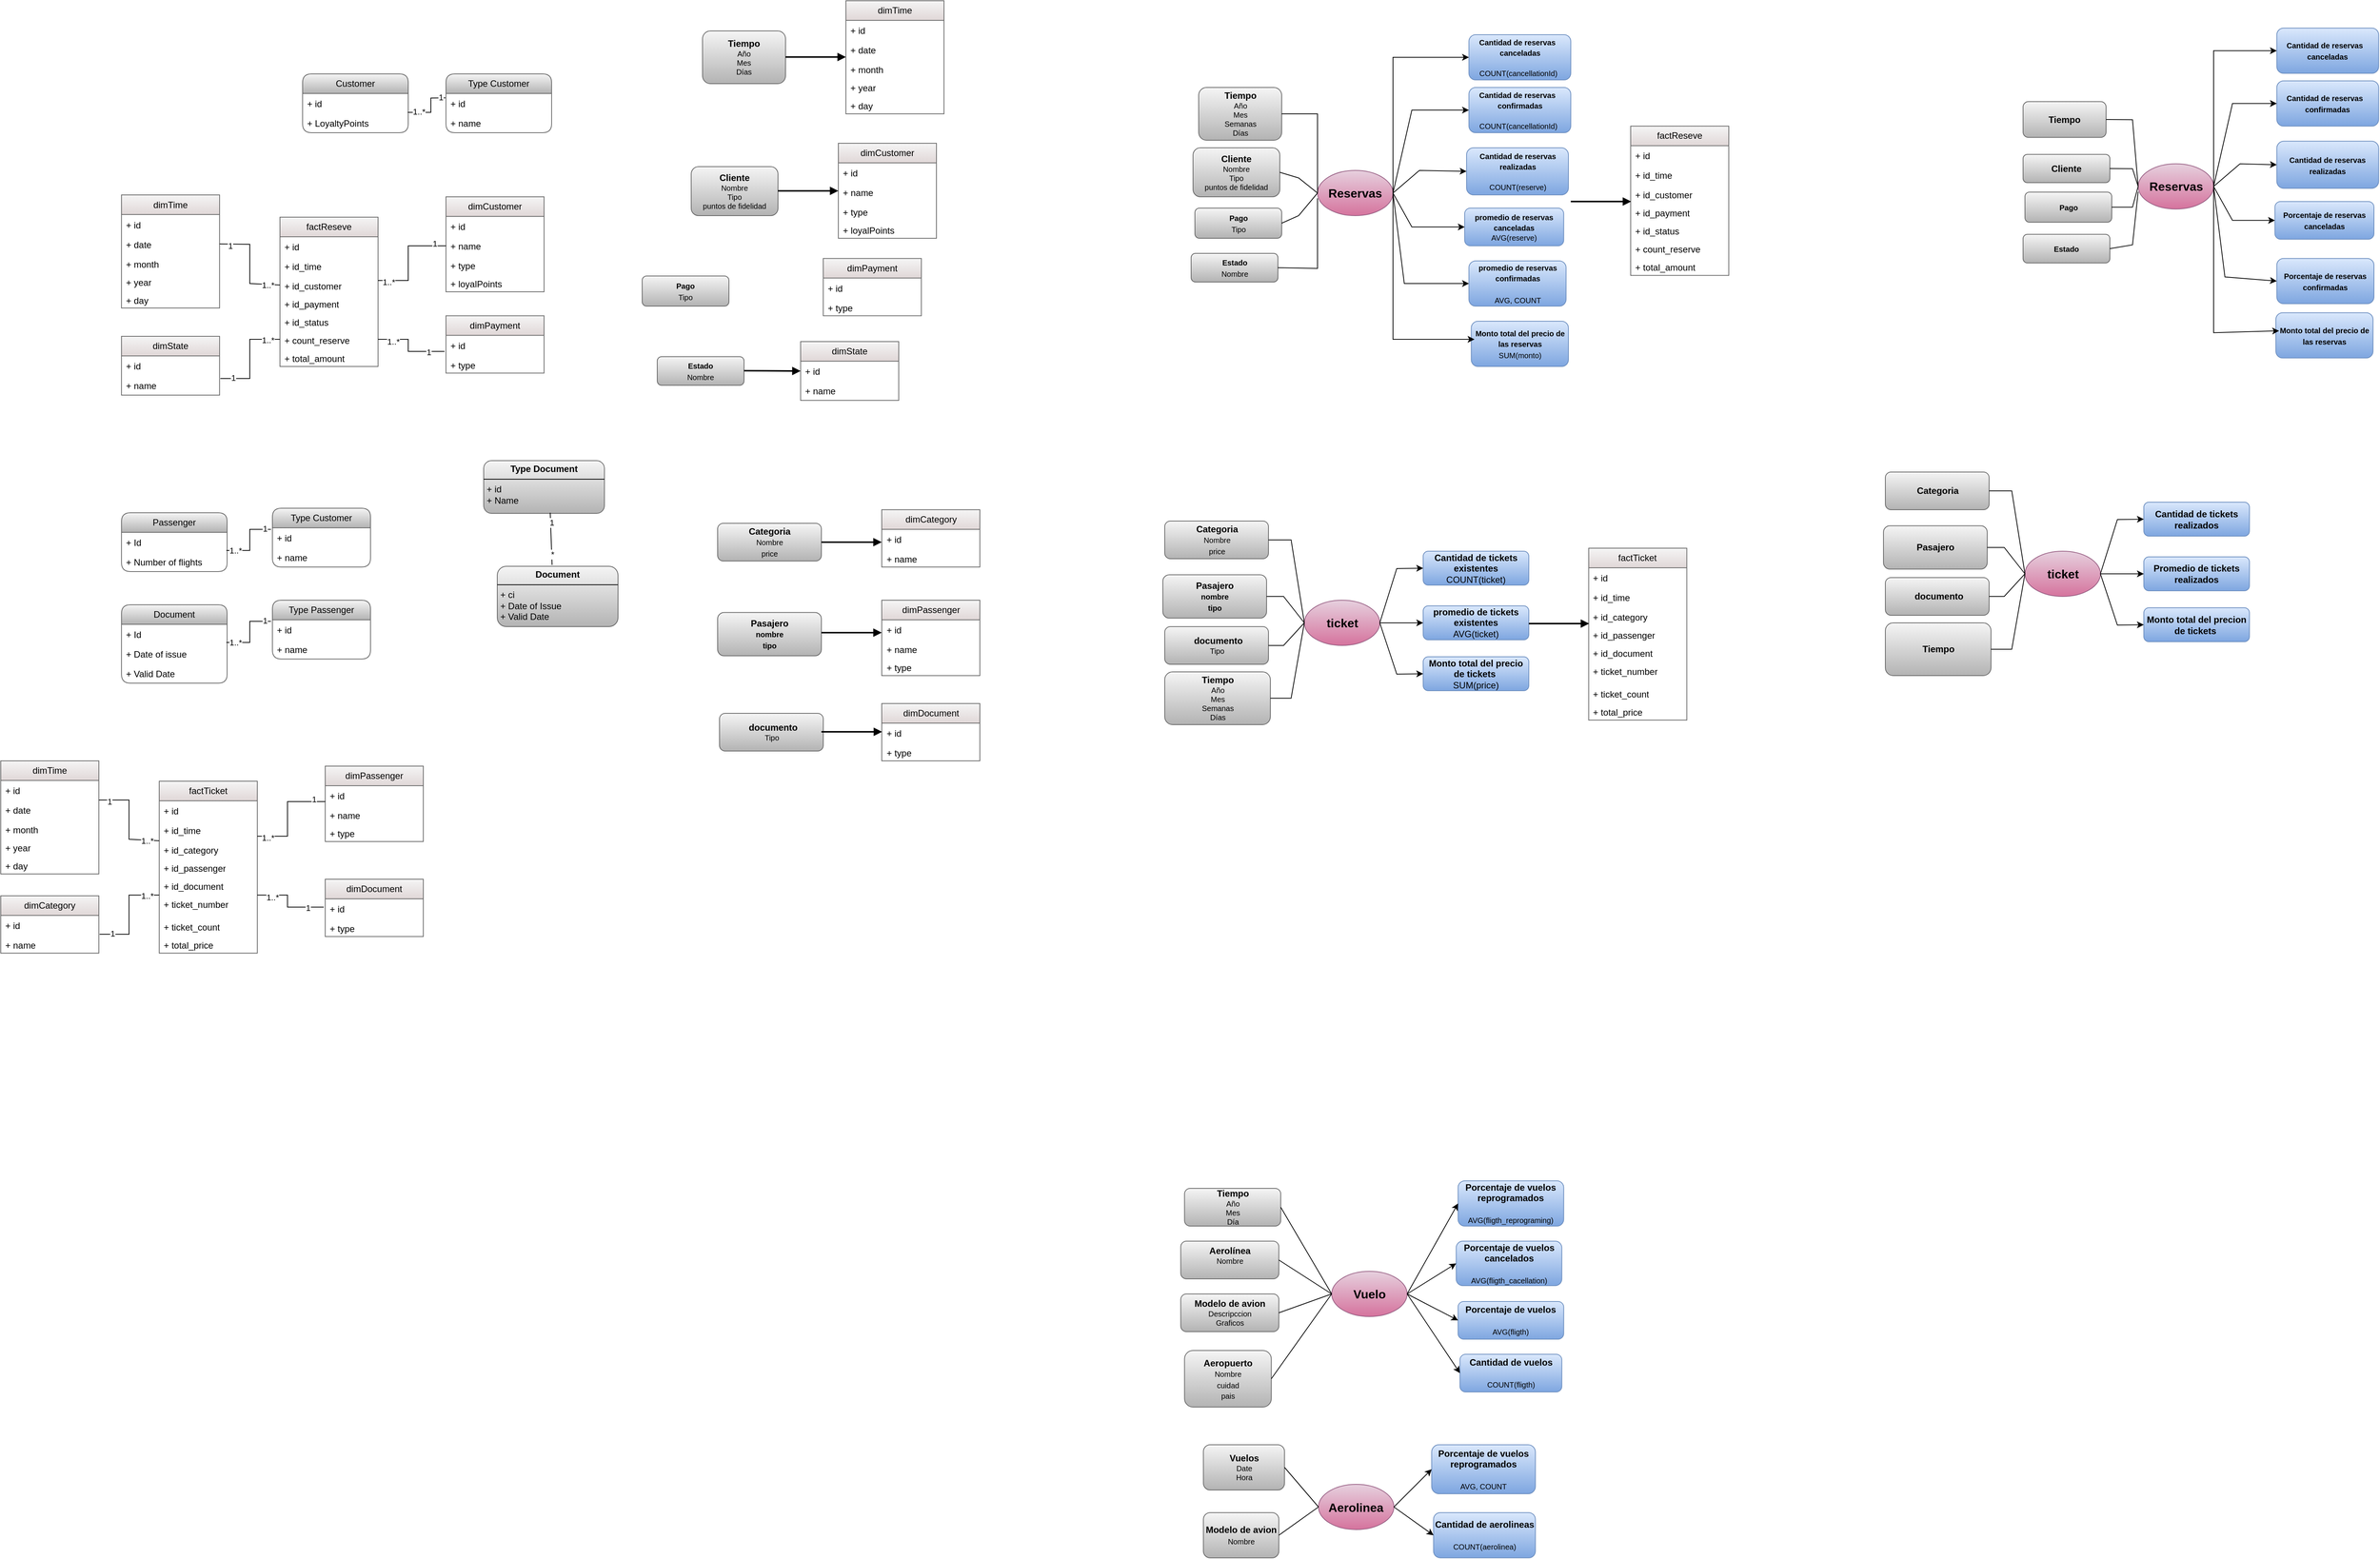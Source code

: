 <mxfile version="24.7.17">
  <diagram name="Page-1" id="DWUjxVwvJ7_DGuqKzkgO">
    <mxGraphModel dx="3520" dy="1608" grid="1" gridSize="10" guides="1" tooltips="1" connect="1" arrows="1" fold="1" page="1" pageScale="1" pageWidth="850" pageHeight="1100" math="0" shadow="0">
      <root>
        <mxCell id="0" />
        <mxCell id="1" parent="0" />
        <mxCell id="WW7YsN49hMerBY3uImMU-16" value="&lt;p class=&quot;MsoListParagraph&quot; style=&quot;text-indent: -18pt;&quot;&gt;&lt;span lang=&quot;ES-TRAD&quot; style=&quot;font-family: Arial, sans-serif; border: 1pt none windowtext; padding: 0cm;&quot;&gt;&lt;b style=&quot;font-size: 10px;&quot;&gt;&amp;nbsp; &amp;nbsp; &amp;nbsp; Cantidad de reservas canceladas&lt;/b&gt;&lt;/span&gt;&lt;/p&gt;&lt;p class=&quot;MsoListParagraph&quot; style=&quot;text-indent: -18pt;&quot;&gt;&lt;span lang=&quot;ES-TRAD&quot; style=&quot;font-family: Arial, sans-serif; border: 1pt none windowtext; padding: 0cm; font-size: 10px;&quot;&gt;&lt;b&gt;&amp;nbsp; &amp;nbsp; &amp;nbsp; &amp;nbsp;&lt;/b&gt;COUNT(cancellationId)&lt;/span&gt;&lt;/p&gt;" style="rounded=1;whiteSpace=wrap;html=1;fillColor=#dae8fc;gradientColor=#7ea6e0;strokeColor=#6c8ebf;align=center;" parent="1" vertex="1">
          <mxGeometry x="95.63" y="-380" width="135" height="60" as="geometry" />
        </mxCell>
        <mxCell id="WW7YsN49hMerBY3uImMU-17" value="&lt;font style=&quot;font-size: 11px;&quot; face=&quot;Arial, sans-serif&quot;&gt;&lt;b style=&quot;font-size: 10px;&quot;&gt;Cantidad de reservas realizadas&lt;/b&gt;&lt;/font&gt;&lt;div style=&quot;font-size: 11px;&quot;&gt;&lt;font style=&quot;font-size: 11px;&quot; face=&quot;Arial, sans-serif&quot;&gt;&lt;b&gt;&lt;br&gt;&lt;/b&gt;&lt;/font&gt;&lt;/div&gt;&lt;div style=&quot;font-size: 11px;&quot;&gt;&lt;font style=&quot;font-size: 10px;&quot; face=&quot;Arial, sans-serif&quot;&gt;COUNT(reserve)&lt;/font&gt;&lt;/div&gt;" style="rounded=1;whiteSpace=wrap;html=1;fillColor=#dae8fc;gradientColor=#7ea6e0;strokeColor=#6c8ebf;align=center;" parent="1" vertex="1">
          <mxGeometry x="92.5" y="-230" width="135" height="62.5" as="geometry" />
        </mxCell>
        <mxCell id="WW7YsN49hMerBY3uImMU-18" value="&lt;b style=&quot;font-size: 11px;&quot;&gt;&lt;font style=&quot;font-size: 10px;&quot;&gt;promedio de reservas&lt;/font&gt;&lt;/b&gt;&lt;div&gt;&lt;span style=&quot;font-size: 10px;&quot;&gt;&lt;b&gt;canceladas&lt;br&gt;&lt;/b&gt;&lt;/span&gt;&lt;div style=&quot;font-size: 11px;&quot;&gt;&lt;font style=&quot;font-size: 10px;&quot;&gt;AVG(reserve)&lt;/font&gt;&lt;/div&gt;&lt;/div&gt;" style="rounded=1;whiteSpace=wrap;html=1;fillColor=#dae8fc;gradientColor=#7ea6e0;strokeColor=#6c8ebf;align=center;" parent="1" vertex="1">
          <mxGeometry x="90" y="-150" width="131.25" height="50" as="geometry" />
        </mxCell>
        <mxCell id="WW7YsN49hMerBY3uImMU-19" value="&lt;b&gt;Tiempo&lt;/b&gt;&lt;div style=&quot;font-size: 10px;&quot;&gt;Año&lt;br&gt;Mes&lt;br&gt;Semanas&lt;br&gt;Días&lt;/div&gt;" style="rounded=1;whiteSpace=wrap;html=1;fillColor=#f5f5f5;gradientColor=#b3b3b3;strokeColor=#666666;" parent="1" vertex="1">
          <mxGeometry x="-262.5" y="-310" width="110" height="70" as="geometry" />
        </mxCell>
        <mxCell id="WW7YsN49hMerBY3uImMU-20" value="&lt;b&gt;Cliente&lt;/b&gt;&lt;div style=&quot;font-size: 10px;&quot;&gt;Nombre&lt;br&gt;&lt;span style=&quot;background-color: initial;&quot;&gt;Tipo&lt;/span&gt;&lt;br&gt;&lt;/div&gt;&lt;div style=&quot;font-size: 10px;&quot;&gt;puntos de fidelidad&lt;/div&gt;" style="rounded=1;whiteSpace=wrap;html=1;fillColor=#f5f5f5;gradientColor=#b3b3b3;strokeColor=#666666;" parent="1" vertex="1">
          <mxGeometry x="-270" y="-230" width="115" height="65" as="geometry" />
        </mxCell>
        <mxCell id="WW7YsN49hMerBY3uImMU-21" value="&lt;span style=&quot;font-size: 10px;&quot;&gt;&lt;b&gt;Pago&lt;/b&gt;&lt;/span&gt;&lt;div&gt;&lt;div&gt;&lt;span style=&quot;font-size: 10px;&quot;&gt;Tipo&lt;/span&gt;&lt;/div&gt;&lt;/div&gt;" style="rounded=1;whiteSpace=wrap;html=1;fillColor=#f5f5f5;gradientColor=#b3b3b3;strokeColor=#666666;" parent="1" vertex="1">
          <mxGeometry x="-267.5" y="-150" width="115" height="40" as="geometry" />
        </mxCell>
        <mxCell id="WW7YsN49hMerBY3uImMU-22" value="&lt;b&gt;&lt;font style=&quot;font-size: 16px;&quot;&gt;Reservas&lt;/font&gt;&lt;/b&gt;" style="ellipse;whiteSpace=wrap;html=1;fillColor=#e6d0de;gradientColor=#d5739d;strokeColor=#996185;" parent="1" vertex="1">
          <mxGeometry x="-105" y="-200" width="100" height="60" as="geometry" />
        </mxCell>
        <mxCell id="WW7YsN49hMerBY3uImMU-23" value="&lt;font face=&quot;Arial, sans-serif&quot;&gt;&lt;b style=&quot;font-size: 10px;&quot;&gt;promedio de reservas confirmadas&lt;/b&gt;&lt;/font&gt;&lt;div&gt;&lt;font face=&quot;Arial, sans-serif&quot;&gt;&lt;b style=&quot;font-size: 10px;&quot;&gt;&lt;br&gt;&lt;/b&gt;&lt;/font&gt;&lt;/div&gt;&lt;div&gt;&lt;font face=&quot;Arial, sans-serif&quot;&gt;&lt;span style=&quot;font-size: 10px;&quot;&gt;AVG, COUNT&lt;/span&gt;&lt;/font&gt;&lt;/div&gt;" style="rounded=1;whiteSpace=wrap;html=1;fillColor=#dae8fc;gradientColor=#7ea6e0;strokeColor=#6c8ebf;align=center;" parent="1" vertex="1">
          <mxGeometry x="95.63" y="-80" width="128.75" height="60" as="geometry" />
        </mxCell>
        <mxCell id="WW7YsN49hMerBY3uImMU-24" value="" style="endArrow=classic;html=1;rounded=0;exitX=1;exitY=0.5;exitDx=0;exitDy=0;entryX=0;entryY=0.5;entryDx=0;entryDy=0;" parent="1" source="WW7YsN49hMerBY3uImMU-22" target="WW7YsN49hMerBY3uImMU-16" edge="1">
          <mxGeometry width="50" height="50" relative="1" as="geometry">
            <mxPoint x="5" y="-195" as="sourcePoint" />
            <mxPoint x="55" y="-245" as="targetPoint" />
            <Array as="points">
              <mxPoint x="-5" y="-350" />
            </Array>
          </mxGeometry>
        </mxCell>
        <mxCell id="WW7YsN49hMerBY3uImMU-25" value="" style="endArrow=classic;html=1;rounded=0;exitX=1;exitY=0.5;exitDx=0;exitDy=0;entryX=0;entryY=0.5;entryDx=0;entryDy=0;" parent="1" source="WW7YsN49hMerBY3uImMU-22" target="WW7YsN49hMerBY3uImMU-17" edge="1">
          <mxGeometry width="50" height="50" relative="1" as="geometry">
            <mxPoint x="-35" y="-75" as="sourcePoint" />
            <mxPoint x="15" y="-125" as="targetPoint" />
            <Array as="points">
              <mxPoint x="30" y="-200" />
            </Array>
          </mxGeometry>
        </mxCell>
        <mxCell id="WW7YsN49hMerBY3uImMU-26" value="" style="endArrow=classic;html=1;rounded=0;exitX=1;exitY=0.5;exitDx=0;exitDy=0;entryX=0;entryY=0.5;entryDx=0;entryDy=0;" parent="1" source="WW7YsN49hMerBY3uImMU-22" target="WW7YsN49hMerBY3uImMU-18" edge="1">
          <mxGeometry width="50" height="50" relative="1" as="geometry">
            <mxPoint x="25" y="-95" as="sourcePoint" />
            <mxPoint x="75" y="-145" as="targetPoint" />
            <Array as="points">
              <mxPoint x="20" y="-125" />
            </Array>
          </mxGeometry>
        </mxCell>
        <mxCell id="WW7YsN49hMerBY3uImMU-27" value="" style="endArrow=classic;html=1;rounded=0;exitX=1;exitY=0.5;exitDx=0;exitDy=0;entryX=0;entryY=0.5;entryDx=0;entryDy=0;" parent="1" source="WW7YsN49hMerBY3uImMU-22" target="WW7YsN49hMerBY3uImMU-23" edge="1">
          <mxGeometry width="50" height="50" relative="1" as="geometry">
            <mxPoint x="-35" y="-35" as="sourcePoint" />
            <mxPoint x="15" y="-85" as="targetPoint" />
            <Array as="points">
              <mxPoint x="10" y="-50" />
            </Array>
          </mxGeometry>
        </mxCell>
        <mxCell id="WW7YsN49hMerBY3uImMU-28" value="" style="endArrow=none;html=1;rounded=0;exitX=1;exitY=0.5;exitDx=0;exitDy=0;entryX=0;entryY=0.5;entryDx=0;entryDy=0;" parent="1" source="WW7YsN49hMerBY3uImMU-19" target="WW7YsN49hMerBY3uImMU-22" edge="1">
          <mxGeometry width="50" height="50" relative="1" as="geometry">
            <mxPoint x="-155" y="-215" as="sourcePoint" />
            <mxPoint x="-105" y="-265" as="targetPoint" />
            <Array as="points">
              <mxPoint x="-105" y="-275" />
            </Array>
          </mxGeometry>
        </mxCell>
        <mxCell id="WW7YsN49hMerBY3uImMU-29" value="" style="endArrow=none;html=1;rounded=0;exitX=1;exitY=0.5;exitDx=0;exitDy=0;entryX=0;entryY=0.5;entryDx=0;entryDy=0;" parent="1" source="WW7YsN49hMerBY3uImMU-20" target="WW7YsN49hMerBY3uImMU-22" edge="1">
          <mxGeometry width="50" height="50" relative="1" as="geometry">
            <mxPoint x="-145" y="-55" as="sourcePoint" />
            <mxPoint x="-95" y="-105" as="targetPoint" />
            <Array as="points">
              <mxPoint x="-130" y="-190" />
            </Array>
          </mxGeometry>
        </mxCell>
        <mxCell id="WW7YsN49hMerBY3uImMU-30" value="" style="endArrow=none;html=1;rounded=0;exitX=1;exitY=0.5;exitDx=0;exitDy=0;entryX=0;entryY=0.5;entryDx=0;entryDy=0;" parent="1" source="WW7YsN49hMerBY3uImMU-21" target="WW7YsN49hMerBY3uImMU-22" edge="1">
          <mxGeometry width="50" height="50" relative="1" as="geometry">
            <mxPoint x="-145" y="-75" as="sourcePoint" />
            <mxPoint x="-95" y="-125" as="targetPoint" />
            <Array as="points">
              <mxPoint x="-130" y="-140" />
            </Array>
          </mxGeometry>
        </mxCell>
        <mxCell id="WW7YsN49hMerBY3uImMU-44" value="&lt;font face=&quot;Arial, sans-serif&quot;&gt;&lt;b&gt;Porcentaje de vuelos reprogramados&lt;/b&gt;&lt;/font&gt;&lt;div&gt;&lt;font face=&quot;Arial, sans-serif&quot;&gt;&lt;br&gt;&lt;/font&gt;&lt;/div&gt;&lt;div&gt;&lt;font style=&quot;font-size: 10px;&quot; face=&quot;Arial, sans-serif&quot;&gt;AVG, COUNT&lt;/font&gt;&lt;/div&gt;" style="rounded=1;whiteSpace=wrap;html=1;fillColor=#dae8fc;gradientColor=#7ea6e0;strokeColor=#6c8ebf;" parent="1" vertex="1">
          <mxGeometry x="46.25" y="1490" width="137.5" height="65" as="geometry" />
        </mxCell>
        <mxCell id="WW7YsN49hMerBY3uImMU-45" value="&lt;b&gt;&lt;font style=&quot;font-size: 16px;&quot;&gt;Aerolinea&lt;/font&gt;&lt;/b&gt;" style="ellipse;whiteSpace=wrap;html=1;fillColor=#e6d0de;gradientColor=#d5739d;strokeColor=#996185;" parent="1" vertex="1">
          <mxGeometry x="-103.75" y="1542.5" width="100" height="60" as="geometry" />
        </mxCell>
        <mxCell id="WW7YsN49hMerBY3uImMU-46" value="&lt;font face=&quot;Arial, sans-serif&quot;&gt;&lt;b&gt;Cantidad de tickets existentes&lt;/b&gt;&lt;/font&gt;&lt;div&gt;&lt;font face=&quot;Arial, sans-serif&quot;&gt;COUNT(ticket)&lt;/font&gt;&lt;/div&gt;" style="rounded=1;whiteSpace=wrap;html=1;fillColor=#dae8fc;gradientColor=#7ea6e0;strokeColor=#6c8ebf;align=center;" parent="1" vertex="1">
          <mxGeometry x="35" y="305" width="140" height="45" as="geometry" />
        </mxCell>
        <mxCell id="WW7YsN49hMerBY3uImMU-47" value="&lt;b&gt;promedio de tickets existentes&lt;/b&gt;&lt;div&gt;AVG(ticket)&lt;/div&gt;" style="rounded=1;whiteSpace=wrap;html=1;fillColor=#dae8fc;gradientColor=#7ea6e0;strokeColor=#6c8ebf;" parent="1" vertex="1">
          <mxGeometry x="35" y="377.5" width="140" height="45" as="geometry" />
        </mxCell>
        <mxCell id="WW7YsN49hMerBY3uImMU-48" value="&lt;b&gt;Categoria&lt;/b&gt;&lt;div&gt;&lt;font style=&quot;font-size: 10px;&quot;&gt;Nombre&lt;br&gt;price&lt;/font&gt;&lt;/div&gt;" style="rounded=1;whiteSpace=wrap;html=1;fillColor=#f5f5f5;gradientColor=#b3b3b3;strokeColor=#666666;" parent="1" vertex="1">
          <mxGeometry x="-307.5" y="265" width="137.5" height="50" as="geometry" />
        </mxCell>
        <mxCell id="WW7YsN49hMerBY3uImMU-49" value="&lt;span style=&quot;background-color: initial;&quot;&gt;&lt;b&gt;Pasajero&lt;/b&gt;&lt;/span&gt;&lt;div&gt;&lt;span style=&quot;background-color: initial; font-size: 10px;&quot;&gt;&lt;b&gt;nombre&lt;/b&gt;&lt;/span&gt;&lt;/div&gt;&lt;div&gt;&lt;span style=&quot;background-color: initial; font-size: 10px;&quot;&gt;&lt;b&gt;tipo&lt;/b&gt;&lt;/span&gt;&lt;/div&gt;" style="rounded=1;whiteSpace=wrap;html=1;fillColor=#f5f5f5;gradientColor=#b3b3b3;strokeColor=#666666;" parent="1" vertex="1">
          <mxGeometry x="-310" y="336.25" width="137.5" height="57.5" as="geometry" />
        </mxCell>
        <mxCell id="WW7YsN49hMerBY3uImMU-50" value="&lt;b&gt;&amp;nbsp;documento&lt;/b&gt;&lt;div style=&quot;font-size: 10px;&quot;&gt;Tipo&lt;/div&gt;" style="rounded=1;whiteSpace=wrap;html=1;fillColor=#f5f5f5;gradientColor=#b3b3b3;strokeColor=#666666;" parent="1" vertex="1">
          <mxGeometry x="-307.5" y="405" width="137.5" height="50" as="geometry" />
        </mxCell>
        <mxCell id="WW7YsN49hMerBY3uImMU-51" value="&lt;b&gt;&lt;font style=&quot;font-size: 16px;&quot;&gt;ticket&lt;/font&gt;&lt;/b&gt;" style="ellipse;whiteSpace=wrap;html=1;fillColor=#e6d0de;gradientColor=#d5739d;strokeColor=#996185;" parent="1" vertex="1">
          <mxGeometry x="-122.5" y="370" width="100" height="60" as="geometry" />
        </mxCell>
        <mxCell id="WW7YsN49hMerBY3uImMU-54" value="&lt;b&gt;Vuelos&lt;/b&gt;&lt;div style=&quot;font-size: 10px;&quot;&gt;Date&lt;br&gt;Hora&lt;/div&gt;" style="rounded=1;whiteSpace=wrap;html=1;fillColor=#f5f5f5;gradientColor=#b3b3b3;strokeColor=#666666;" parent="1" vertex="1">
          <mxGeometry x="-256.25" y="1490" width="107.5" height="60" as="geometry" />
        </mxCell>
        <mxCell id="WW7YsN49hMerBY3uImMU-55" value="&lt;span style=&quot;font-family: Arial, sans-serif;&quot;&gt;&lt;b&gt;Cantidad de aerolineas&lt;/b&gt;&lt;/span&gt;&lt;div&gt;&lt;span style=&quot;font-family: Arial, sans-serif;&quot;&gt;&lt;b&gt;&lt;br&gt;&lt;/b&gt;&lt;/span&gt;&lt;/div&gt;&lt;div&gt;&lt;span style=&quot;font-family: Arial, sans-serif;&quot;&gt;&lt;font style=&quot;font-size: 10px;&quot;&gt;COUNT(aerolinea)&lt;/font&gt;&lt;/span&gt;&lt;/div&gt;" style="rounded=1;whiteSpace=wrap;html=1;fillColor=#dae8fc;gradientColor=#7ea6e0;strokeColor=#6c8ebf;" parent="1" vertex="1">
          <mxGeometry x="48.75" y="1580" width="135" height="60" as="geometry" />
        </mxCell>
        <mxCell id="WW7YsN49hMerBY3uImMU-56" value="&lt;b&gt;Modelo de avion&lt;/b&gt;&lt;div&gt;&lt;font style=&quot;font-size: 10px;&quot;&gt;Nombre&lt;/font&gt;&lt;/div&gt;" style="rounded=1;whiteSpace=wrap;html=1;fillColor=#f5f5f5;gradientColor=#b3b3b3;strokeColor=#666666;" parent="1" vertex="1">
          <mxGeometry x="-256.25" y="1580" width="100" height="60" as="geometry" />
        </mxCell>
        <mxCell id="WW7YsN49hMerBY3uImMU-58" value="" style="endArrow=none;html=1;rounded=0;exitX=1;exitY=0.5;exitDx=0;exitDy=0;entryX=0;entryY=0.5;entryDx=0;entryDy=0;" parent="1" source="WW7YsN49hMerBY3uImMU-48" target="WW7YsN49hMerBY3uImMU-51" edge="1">
          <mxGeometry width="50" height="50" relative="1" as="geometry">
            <mxPoint x="-132.5" y="385" as="sourcePoint" />
            <mxPoint x="-82.5" y="335" as="targetPoint" />
            <Array as="points">
              <mxPoint x="-140" y="290" />
            </Array>
          </mxGeometry>
        </mxCell>
        <mxCell id="WW7YsN49hMerBY3uImMU-59" value="" style="endArrow=none;html=1;rounded=0;exitX=1;exitY=0.5;exitDx=0;exitDy=0;entryX=0;entryY=0.5;entryDx=0;entryDy=0;" parent="1" source="WW7YsN49hMerBY3uImMU-49" target="WW7YsN49hMerBY3uImMU-51" edge="1">
          <mxGeometry width="50" height="50" relative="1" as="geometry">
            <mxPoint x="-142.5" y="485" as="sourcePoint" />
            <mxPoint x="-92.5" y="435" as="targetPoint" />
            <Array as="points">
              <mxPoint x="-150" y="365" />
            </Array>
          </mxGeometry>
        </mxCell>
        <mxCell id="WW7YsN49hMerBY3uImMU-60" value="" style="endArrow=none;html=1;rounded=0;exitX=1;exitY=0.5;exitDx=0;exitDy=0;entryX=0;entryY=0.5;entryDx=0;entryDy=0;" parent="1" source="WW7YsN49hMerBY3uImMU-50" target="WW7YsN49hMerBY3uImMU-51" edge="1">
          <mxGeometry width="50" height="50" relative="1" as="geometry">
            <mxPoint x="-132.5" y="485" as="sourcePoint" />
            <mxPoint x="-82.5" y="435" as="targetPoint" />
            <Array as="points">
              <mxPoint x="-150" y="430" />
            </Array>
          </mxGeometry>
        </mxCell>
        <mxCell id="WW7YsN49hMerBY3uImMU-61" value="" style="endArrow=classic;html=1;rounded=0;exitX=1;exitY=0.5;exitDx=0;exitDy=0;entryX=0;entryY=0.5;entryDx=0;entryDy=0;" parent="1" source="WW7YsN49hMerBY3uImMU-51" target="WW7YsN49hMerBY3uImMU-46" edge="1">
          <mxGeometry width="50" height="50" relative="1" as="geometry">
            <mxPoint x="-12.5" y="445" as="sourcePoint" />
            <mxPoint x="37.5" y="395" as="targetPoint" />
            <Array as="points">
              <mxPoint y="328" />
            </Array>
          </mxGeometry>
        </mxCell>
        <mxCell id="WW7YsN49hMerBY3uImMU-62" value="" style="endArrow=classic;html=1;rounded=0;exitX=1;exitY=0.5;exitDx=0;exitDy=0;entryX=0;entryY=0.5;entryDx=0;entryDy=0;" parent="1" source="WW7YsN49hMerBY3uImMU-51" target="WW7YsN49hMerBY3uImMU-47" edge="1">
          <mxGeometry width="50" height="50" relative="1" as="geometry">
            <mxPoint x="-32.5" y="505" as="sourcePoint" />
            <mxPoint x="17.5" y="455" as="targetPoint" />
          </mxGeometry>
        </mxCell>
        <mxCell id="WW7YsN49hMerBY3uImMU-78" value="" style="endArrow=none;html=1;rounded=0;exitX=1;exitY=0.5;exitDx=0;exitDy=0;entryX=0;entryY=0.5;entryDx=0;entryDy=0;" parent="1" source="WW7YsN49hMerBY3uImMU-54" target="WW7YsN49hMerBY3uImMU-45" edge="1">
          <mxGeometry width="50" height="50" relative="1" as="geometry">
            <mxPoint x="-98.75" y="1520" as="sourcePoint" />
            <mxPoint x="-48.75" y="1470" as="targetPoint" />
          </mxGeometry>
        </mxCell>
        <mxCell id="WW7YsN49hMerBY3uImMU-79" value="" style="endArrow=none;html=1;rounded=0;exitX=1;exitY=0.5;exitDx=0;exitDy=0;entryX=0;entryY=0.5;entryDx=0;entryDy=0;" parent="1" source="WW7YsN49hMerBY3uImMU-56" target="WW7YsN49hMerBY3uImMU-45" edge="1">
          <mxGeometry width="50" height="50" relative="1" as="geometry">
            <mxPoint x="-128.75" y="1670" as="sourcePoint" />
            <mxPoint x="-78.75" y="1620" as="targetPoint" />
          </mxGeometry>
        </mxCell>
        <mxCell id="WW7YsN49hMerBY3uImMU-80" value="" style="endArrow=classic;html=1;rounded=0;exitX=1;exitY=0.5;exitDx=0;exitDy=0;entryX=0;entryY=0.5;entryDx=0;entryDy=0;" parent="1" source="WW7YsN49hMerBY3uImMU-45" target="WW7YsN49hMerBY3uImMU-44" edge="1">
          <mxGeometry width="50" height="50" relative="1" as="geometry">
            <mxPoint x="-18.75" y="1590" as="sourcePoint" />
            <mxPoint x="31.25" y="1540" as="targetPoint" />
          </mxGeometry>
        </mxCell>
        <mxCell id="WW7YsN49hMerBY3uImMU-81" value="" style="endArrow=classic;html=1;rounded=0;exitX=1;exitY=0.5;exitDx=0;exitDy=0;entryX=0;entryY=0.5;entryDx=0;entryDy=0;" parent="1" source="WW7YsN49hMerBY3uImMU-45" target="WW7YsN49hMerBY3uImMU-55" edge="1">
          <mxGeometry width="50" height="50" relative="1" as="geometry">
            <mxPoint x="11.25" y="1610" as="sourcePoint" />
            <mxPoint x="61.25" y="1560" as="targetPoint" />
          </mxGeometry>
        </mxCell>
        <mxCell id="WW7YsN49hMerBY3uImMU-83" value="&lt;font face=&quot;Arial, sans-serif&quot;&gt;&lt;b&gt;Porcentaje de vuelos&lt;/b&gt;&lt;/font&gt;&lt;div&gt;&lt;font face=&quot;Arial, sans-serif&quot;&gt;&lt;b&gt;&lt;br&gt;&lt;/b&gt;&lt;/font&gt;&lt;/div&gt;&lt;div&gt;&lt;font style=&quot;font-size: 10px;&quot; face=&quot;Arial, sans-serif&quot;&gt;AVG(fligth)&lt;/font&gt;&lt;/div&gt;" style="rounded=1;whiteSpace=wrap;html=1;fillColor=#dae8fc;gradientColor=#7ea6e0;strokeColor=#6c8ebf;" parent="1" vertex="1">
          <mxGeometry x="81.25" y="1300" width="140" height="50" as="geometry" />
        </mxCell>
        <mxCell id="WW7YsN49hMerBY3uImMU-84" value="&lt;b&gt;Cantidad de vuelos&lt;/b&gt;&lt;div&gt;&lt;b&gt;&lt;br&gt;&lt;/b&gt;&lt;/div&gt;&lt;div&gt;&lt;font style=&quot;font-size: 10px;&quot;&gt;COUNT(fligth)&lt;/font&gt;&lt;/div&gt;" style="rounded=1;whiteSpace=wrap;html=1;fillColor=#dae8fc;gradientColor=#7ea6e0;strokeColor=#6c8ebf;" parent="1" vertex="1">
          <mxGeometry x="83.75" y="1370" width="135" height="50" as="geometry" />
        </mxCell>
        <mxCell id="WW7YsN49hMerBY3uImMU-85" value="&lt;b&gt;Tiempo&lt;/b&gt;&lt;div style=&quot;font-size: 10px;&quot;&gt;Año&lt;br&gt;Mes&lt;br&gt;Día&lt;/div&gt;" style="rounded=1;whiteSpace=wrap;html=1;fillColor=#f5f5f5;gradientColor=#b3b3b3;strokeColor=#666666;" parent="1" vertex="1">
          <mxGeometry x="-281.25" y="1150" width="127.5" height="50" as="geometry" />
        </mxCell>
        <mxCell id="WW7YsN49hMerBY3uImMU-86" value="&lt;b&gt;Aerolínea&lt;/b&gt;&lt;div style=&quot;font-size: 10px;&quot;&gt;Nombre&lt;br&gt;&lt;br&gt;&lt;/div&gt;" style="rounded=1;whiteSpace=wrap;html=1;fillColor=#f5f5f5;gradientColor=#b3b3b3;strokeColor=#666666;" parent="1" vertex="1">
          <mxGeometry x="-286.25" y="1220" width="130" height="50" as="geometry" />
        </mxCell>
        <mxCell id="WW7YsN49hMerBY3uImMU-87" value="&lt;b&gt;Modelo de avion&lt;/b&gt;&lt;div style=&quot;font-size: 10px;&quot;&gt;Descripccion&lt;/div&gt;&lt;div style=&quot;font-size: 10px;&quot;&gt;Graficos&lt;/div&gt;" style="rounded=1;whiteSpace=wrap;html=1;fillColor=#f5f5f5;gradientColor=#b3b3b3;strokeColor=#666666;" parent="1" vertex="1">
          <mxGeometry x="-286.25" y="1290" width="130" height="50" as="geometry" />
        </mxCell>
        <mxCell id="WW7YsN49hMerBY3uImMU-88" value="&lt;b&gt;Aeropuerto&lt;/b&gt;&lt;div&gt;&lt;font style=&quot;font-size: 10px;&quot;&gt;Nombre&lt;/font&gt;&lt;/div&gt;&lt;div&gt;&lt;span style=&quot;font-size: 10px;&quot;&gt;cuidad&lt;/span&gt;&lt;/div&gt;&lt;div&gt;&lt;span style=&quot;font-size: 10px;&quot;&gt;pais&lt;/span&gt;&lt;/div&gt;" style="rounded=1;whiteSpace=wrap;html=1;fillColor=#f5f5f5;gradientColor=#b3b3b3;strokeColor=#666666;" parent="1" vertex="1">
          <mxGeometry x="-281.25" y="1365" width="115" height="75" as="geometry" />
        </mxCell>
        <mxCell id="WW7YsN49hMerBY3uImMU-89" value="&lt;b&gt;&lt;font style=&quot;font-size: 16px;&quot;&gt;Vuelo&lt;/font&gt;&lt;/b&gt;" style="ellipse;whiteSpace=wrap;html=1;fillColor=#e6d0de;gradientColor=#d5739d;strokeColor=#996185;" parent="1" vertex="1">
          <mxGeometry x="-86.25" y="1260" width="100" height="60" as="geometry" />
        </mxCell>
        <mxCell id="WW7YsN49hMerBY3uImMU-90" value="&lt;font face=&quot;Arial, sans-serif&quot;&gt;&lt;b&gt;Porcentaje de vuelos reprogramados&lt;/b&gt;&lt;/font&gt;&lt;div&gt;&lt;font face=&quot;Arial, sans-serif&quot;&gt;&lt;br&gt;&lt;/font&gt;&lt;/div&gt;&lt;div&gt;&lt;font style=&quot;font-size: 10px;&quot; face=&quot;Arial, sans-serif&quot;&gt;AVG(fligth_reprograming&lt;/font&gt;&lt;span style=&quot;background-color: initial; font-family: Arial, sans-serif; font-size: 10px;&quot;&gt;)&lt;/span&gt;&lt;/div&gt;" style="rounded=1;whiteSpace=wrap;html=1;fillColor=#dae8fc;gradientColor=#7ea6e0;strokeColor=#6c8ebf;" parent="1" vertex="1">
          <mxGeometry x="81.25" y="1140" width="140" height="60" as="geometry" />
        </mxCell>
        <mxCell id="WW7YsN49hMerBY3uImMU-91" value="&lt;font face=&quot;Arial, sans-serif&quot;&gt;&lt;b&gt;Porcentaje de vuelos cancelados&lt;/b&gt;&lt;/font&gt;&lt;div&gt;&lt;font face=&quot;Arial, sans-serif&quot;&gt;&lt;b&gt;&lt;br&gt;&lt;/b&gt;&lt;/font&gt;&lt;/div&gt;&lt;div&gt;&lt;font style=&quot;font-size: 10px;&quot; face=&quot;Arial, sans-serif&quot;&gt;AVG(fligth_cacellation)&lt;/font&gt;&lt;/div&gt;" style="rounded=1;whiteSpace=wrap;html=1;fillColor=#dae8fc;gradientColor=#7ea6e0;strokeColor=#6c8ebf;" parent="1" vertex="1">
          <mxGeometry x="78.75" y="1220" width="140" height="59" as="geometry" />
        </mxCell>
        <mxCell id="WW7YsN49hMerBY3uImMU-92" value="" style="endArrow=none;html=1;rounded=0;exitX=1;exitY=0.5;exitDx=0;exitDy=0;entryX=0;entryY=0.5;entryDx=0;entryDy=0;" parent="1" source="WW7YsN49hMerBY3uImMU-85" target="WW7YsN49hMerBY3uImMU-89" edge="1">
          <mxGeometry width="50" height="50" relative="1" as="geometry">
            <mxPoint x="-106.25" y="1245" as="sourcePoint" />
            <mxPoint x="-56.25" y="1195" as="targetPoint" />
          </mxGeometry>
        </mxCell>
        <mxCell id="WW7YsN49hMerBY3uImMU-93" value="" style="endArrow=none;html=1;rounded=0;exitX=1;exitY=0.5;exitDx=0;exitDy=0;entryX=0;entryY=0.5;entryDx=0;entryDy=0;" parent="1" source="WW7YsN49hMerBY3uImMU-86" target="WW7YsN49hMerBY3uImMU-89" edge="1">
          <mxGeometry width="50" height="50" relative="1" as="geometry">
            <mxPoint x="-86.25" y="1375" as="sourcePoint" />
            <mxPoint x="-36.25" y="1325" as="targetPoint" />
          </mxGeometry>
        </mxCell>
        <mxCell id="WW7YsN49hMerBY3uImMU-94" value="" style="endArrow=none;html=1;rounded=0;exitX=1;exitY=0.5;exitDx=0;exitDy=0;entryX=0;entryY=0.5;entryDx=0;entryDy=0;" parent="1" source="WW7YsN49hMerBY3uImMU-87" target="WW7YsN49hMerBY3uImMU-89" edge="1">
          <mxGeometry width="50" height="50" relative="1" as="geometry">
            <mxPoint x="-56.25" y="1395" as="sourcePoint" />
            <mxPoint x="-6.25" y="1345" as="targetPoint" />
          </mxGeometry>
        </mxCell>
        <mxCell id="WW7YsN49hMerBY3uImMU-95" value="" style="endArrow=none;html=1;rounded=0;exitX=1;exitY=0.5;exitDx=0;exitDy=0;entryX=0;entryY=0.5;entryDx=0;entryDy=0;" parent="1" source="WW7YsN49hMerBY3uImMU-88" target="WW7YsN49hMerBY3uImMU-89" edge="1">
          <mxGeometry width="50" height="50" relative="1" as="geometry">
            <mxPoint x="-116.25" y="1385" as="sourcePoint" />
            <mxPoint x="-66.25" y="1335" as="targetPoint" />
          </mxGeometry>
        </mxCell>
        <mxCell id="WW7YsN49hMerBY3uImMU-96" value="" style="endArrow=classic;html=1;rounded=0;exitX=1;exitY=0.5;exitDx=0;exitDy=0;entryX=0;entryY=0.5;entryDx=0;entryDy=0;" parent="1" source="WW7YsN49hMerBY3uImMU-89" target="WW7YsN49hMerBY3uImMU-90" edge="1">
          <mxGeometry width="50" height="50" relative="1" as="geometry">
            <mxPoint x="23.75" y="1295" as="sourcePoint" />
            <mxPoint x="73.75" y="1245" as="targetPoint" />
          </mxGeometry>
        </mxCell>
        <mxCell id="WW7YsN49hMerBY3uImMU-97" value="" style="endArrow=classic;html=1;rounded=0;exitX=1;exitY=0.5;exitDx=0;exitDy=0;entryX=0;entryY=0.5;entryDx=0;entryDy=0;" parent="1" source="WW7YsN49hMerBY3uImMU-89" target="WW7YsN49hMerBY3uImMU-91" edge="1">
          <mxGeometry width="50" height="50" relative="1" as="geometry">
            <mxPoint x="-6.25" y="1365" as="sourcePoint" />
            <mxPoint x="43.75" y="1315" as="targetPoint" />
          </mxGeometry>
        </mxCell>
        <mxCell id="WW7YsN49hMerBY3uImMU-98" value="" style="endArrow=classic;html=1;rounded=0;exitX=1;exitY=0.5;exitDx=0;exitDy=0;entryX=0;entryY=0.5;entryDx=0;entryDy=0;" parent="1" source="WW7YsN49hMerBY3uImMU-89" target="WW7YsN49hMerBY3uImMU-83" edge="1">
          <mxGeometry width="50" height="50" relative="1" as="geometry">
            <mxPoint x="-16.25" y="1375" as="sourcePoint" />
            <mxPoint x="33.75" y="1325" as="targetPoint" />
          </mxGeometry>
        </mxCell>
        <mxCell id="WW7YsN49hMerBY3uImMU-99" value="" style="endArrow=classic;html=1;rounded=0;exitX=1;exitY=0.5;exitDx=0;exitDy=0;entryX=0;entryY=0.5;entryDx=0;entryDy=0;" parent="1" source="WW7YsN49hMerBY3uImMU-89" target="WW7YsN49hMerBY3uImMU-84" edge="1">
          <mxGeometry width="50" height="50" relative="1" as="geometry">
            <mxPoint x="-6.25" y="1385" as="sourcePoint" />
            <mxPoint x="43.75" y="1335" as="targetPoint" />
          </mxGeometry>
        </mxCell>
        <mxCell id="CAN_HSoAJjRhDV4jCOAt-1" value="&lt;span style=&quot;font-size: 10px;&quot;&gt;&lt;b&gt;Estado&lt;/b&gt;&lt;/span&gt;&lt;br&gt;&lt;div&gt;&lt;span style=&quot;font-size: 10px;&quot;&gt;Nombre&lt;/span&gt;&lt;/div&gt;" style="rounded=1;whiteSpace=wrap;html=1;fillColor=#f5f5f5;gradientColor=#b3b3b3;strokeColor=#666666;" vertex="1" parent="1">
          <mxGeometry x="-272.5" y="-90" width="115" height="38" as="geometry" />
        </mxCell>
        <mxCell id="CAN_HSoAJjRhDV4jCOAt-2" value="&lt;p class=&quot;MsoListParagraph&quot; style=&quot;text-indent: -18pt;&quot;&gt;&lt;span lang=&quot;ES-TRAD&quot; style=&quot;font-family: Arial, sans-serif; border: 1pt none windowtext; padding: 0cm;&quot;&gt;&lt;b style=&quot;font-size: 10px;&quot;&gt;&amp;nbsp; &amp;nbsp; &amp;nbsp; Cantidad de reservas confirmadas&lt;/b&gt;&lt;/span&gt;&lt;/p&gt;&lt;p class=&quot;MsoListParagraph&quot; style=&quot;text-indent: -18pt;&quot;&gt;&lt;span lang=&quot;ES-TRAD&quot; style=&quot;font-family: Arial, sans-serif; border: 1pt none windowtext; padding: 0cm; font-size: 10px;&quot;&gt;&lt;b&gt;&amp;nbsp; &amp;nbsp; &amp;nbsp; &amp;nbsp;&lt;/b&gt;COUNT(cancellationId)&lt;/span&gt;&lt;/p&gt;" style="rounded=1;whiteSpace=wrap;html=1;fillColor=#dae8fc;gradientColor=#7ea6e0;strokeColor=#6c8ebf;align=center;" vertex="1" parent="1">
          <mxGeometry x="95.63" y="-310" width="135" height="60" as="geometry" />
        </mxCell>
        <mxCell id="CAN_HSoAJjRhDV4jCOAt-3" value="&lt;div&gt;&lt;font face=&quot;Arial, sans-serif&quot;&gt;&lt;b style=&quot;font-size: 10px;&quot;&gt;Monto total del precio de las reservas&lt;/b&gt;&lt;/font&gt;&lt;/div&gt;&lt;div&gt;&lt;font face=&quot;Arial, sans-serif&quot;&gt;&lt;span style=&quot;font-size: 10px;&quot;&gt;SUM(monto)&lt;/span&gt;&lt;/font&gt;&lt;/div&gt;" style="rounded=1;whiteSpace=wrap;html=1;fillColor=#dae8fc;gradientColor=#7ea6e0;strokeColor=#6c8ebf;align=center;" vertex="1" parent="1">
          <mxGeometry x="98.75" width="128.75" height="60" as="geometry" />
        </mxCell>
        <mxCell id="CAN_HSoAJjRhDV4jCOAt-4" value="" style="endArrow=classic;html=1;rounded=0;exitX=1;exitY=0.5;exitDx=0;exitDy=0;entryX=0.033;entryY=0.4;entryDx=0;entryDy=0;entryPerimeter=0;" edge="1" parent="1" source="WW7YsN49hMerBY3uImMU-22" target="CAN_HSoAJjRhDV4jCOAt-3">
          <mxGeometry width="50" height="50" relative="1" as="geometry">
            <mxPoint x="5" y="-160" as="sourcePoint" />
            <mxPoint x="106" y="-40" as="targetPoint" />
            <Array as="points">
              <mxPoint x="-5" y="24" />
            </Array>
          </mxGeometry>
        </mxCell>
        <mxCell id="CAN_HSoAJjRhDV4jCOAt-5" value="" style="endArrow=classic;html=1;rounded=0;exitX=1;exitY=0.5;exitDx=0;exitDy=0;entryX=0;entryY=0.5;entryDx=0;entryDy=0;" edge="1" parent="1" source="WW7YsN49hMerBY3uImMU-22" target="CAN_HSoAJjRhDV4jCOAt-2">
          <mxGeometry width="50" height="50" relative="1" as="geometry">
            <mxPoint x="5" y="-160" as="sourcePoint" />
            <mxPoint x="106" y="-340" as="targetPoint" />
            <Array as="points">
              <mxPoint x="20" y="-280" />
            </Array>
          </mxGeometry>
        </mxCell>
        <mxCell id="CAN_HSoAJjRhDV4jCOAt-6" value="" style="endArrow=none;html=1;rounded=0;exitX=1;exitY=0.5;exitDx=0;exitDy=0;entryX=0;entryY=0.617;entryDx=0;entryDy=0;entryPerimeter=0;" edge="1" parent="1" source="CAN_HSoAJjRhDV4jCOAt-1" target="WW7YsN49hMerBY3uImMU-22">
          <mxGeometry width="50" height="50" relative="1" as="geometry">
            <mxPoint x="-160" y="-100" as="sourcePoint" />
            <mxPoint x="-95" y="-160" as="targetPoint" />
            <Array as="points">
              <mxPoint x="-105" y="-70" />
            </Array>
          </mxGeometry>
        </mxCell>
        <mxCell id="CAN_HSoAJjRhDV4jCOAt-7" value="&lt;p class=&quot;MsoListParagraph&quot; style=&quot;text-indent: -18pt;&quot;&gt;&lt;span lang=&quot;ES-TRAD&quot; style=&quot;font-family: Arial, sans-serif; border: 1pt none windowtext; padding: 0cm;&quot;&gt;&lt;b style=&quot;font-size: 10px;&quot;&gt;&amp;nbsp; &amp;nbsp; &amp;nbsp; Cantidad de reservas canceladas&lt;/b&gt;&lt;/span&gt;&lt;/p&gt;" style="rounded=1;whiteSpace=wrap;html=1;fillColor=#dae8fc;gradientColor=#7ea6e0;strokeColor=#6c8ebf;align=center;" vertex="1" parent="1">
          <mxGeometry x="1166.25" y="-388.75" width="135" height="60" as="geometry" />
        </mxCell>
        <mxCell id="CAN_HSoAJjRhDV4jCOAt-8" value="&lt;font style=&quot;font-size: 11px;&quot; face=&quot;Arial, sans-serif&quot;&gt;&lt;b style=&quot;font-size: 10px;&quot;&gt;Cantidad de reservas realizadas&lt;/b&gt;&lt;/font&gt;" style="rounded=1;whiteSpace=wrap;html=1;fillColor=#dae8fc;gradientColor=#7ea6e0;strokeColor=#6c8ebf;align=center;" vertex="1" parent="1">
          <mxGeometry x="1166.25" y="-238.75" width="135" height="62.5" as="geometry" />
        </mxCell>
        <mxCell id="CAN_HSoAJjRhDV4jCOAt-9" value="&lt;b style=&quot;font-size: 11px;&quot;&gt;&lt;font style=&quot;font-size: 10px;&quot;&gt;Porcentaje de reservas&lt;/font&gt;&lt;/b&gt;&lt;div&gt;&lt;span style=&quot;font-size: 10px;&quot;&gt;&lt;b&gt;canceladas&lt;/b&gt;&lt;/span&gt;&lt;/div&gt;" style="rounded=1;whiteSpace=wrap;html=1;fillColor=#dae8fc;gradientColor=#7ea6e0;strokeColor=#6c8ebf;align=center;" vertex="1" parent="1">
          <mxGeometry x="1163.75" y="-158.75" width="131.25" height="50" as="geometry" />
        </mxCell>
        <mxCell id="CAN_HSoAJjRhDV4jCOAt-10" value="&lt;b&gt;Tiempo&lt;/b&gt;" style="rounded=1;whiteSpace=wrap;html=1;fillColor=#f5f5f5;gradientColor=#b3b3b3;strokeColor=#666666;" vertex="1" parent="1">
          <mxGeometry x="830" y="-291.25" width="110" height="47.5" as="geometry" />
        </mxCell>
        <mxCell id="CAN_HSoAJjRhDV4jCOAt-11" value="&lt;b&gt;Cliente&lt;/b&gt;" style="rounded=1;whiteSpace=wrap;html=1;fillColor=#f5f5f5;gradientColor=#b3b3b3;strokeColor=#666666;" vertex="1" parent="1">
          <mxGeometry x="830" y="-221.25" width="115" height="37.5" as="geometry" />
        </mxCell>
        <mxCell id="CAN_HSoAJjRhDV4jCOAt-12" value="&lt;span style=&quot;font-size: 10px;&quot;&gt;&lt;b&gt;Pago&lt;/b&gt;&lt;/span&gt;" style="rounded=1;whiteSpace=wrap;html=1;fillColor=#f5f5f5;gradientColor=#b3b3b3;strokeColor=#666666;" vertex="1" parent="1">
          <mxGeometry x="832.5" y="-171.25" width="115" height="40" as="geometry" />
        </mxCell>
        <mxCell id="CAN_HSoAJjRhDV4jCOAt-13" value="&lt;b&gt;&lt;font style=&quot;font-size: 16px;&quot;&gt;Reservas&lt;/font&gt;&lt;/b&gt;" style="ellipse;whiteSpace=wrap;html=1;fillColor=#e6d0de;gradientColor=#d5739d;strokeColor=#996185;" vertex="1" parent="1">
          <mxGeometry x="982.5" y="-208.75" width="100" height="60" as="geometry" />
        </mxCell>
        <mxCell id="CAN_HSoAJjRhDV4jCOAt-14" value="&lt;font face=&quot;Arial, sans-serif&quot;&gt;&lt;b style=&quot;font-size: 10px;&quot;&gt;Porcentaje de reservas confirmadas&lt;/b&gt;&lt;/font&gt;" style="rounded=1;whiteSpace=wrap;html=1;fillColor=#dae8fc;gradientColor=#7ea6e0;strokeColor=#6c8ebf;align=center;" vertex="1" parent="1">
          <mxGeometry x="1166.25" y="-83.25" width="128.75" height="60" as="geometry" />
        </mxCell>
        <mxCell id="CAN_HSoAJjRhDV4jCOAt-15" value="" style="endArrow=classic;html=1;rounded=0;exitX=1;exitY=0.5;exitDx=0;exitDy=0;entryX=0;entryY=0.5;entryDx=0;entryDy=0;" edge="1" parent="1" source="CAN_HSoAJjRhDV4jCOAt-13" target="CAN_HSoAJjRhDV4jCOAt-7">
          <mxGeometry width="50" height="50" relative="1" as="geometry">
            <mxPoint x="1092.5" y="-203.75" as="sourcePoint" />
            <mxPoint x="1142.5" y="-253.75" as="targetPoint" />
            <Array as="points">
              <mxPoint x="1082.5" y="-358.75" />
            </Array>
          </mxGeometry>
        </mxCell>
        <mxCell id="CAN_HSoAJjRhDV4jCOAt-16" value="" style="endArrow=classic;html=1;rounded=0;exitX=1;exitY=0.5;exitDx=0;exitDy=0;entryX=0;entryY=0.5;entryDx=0;entryDy=0;" edge="1" parent="1" source="CAN_HSoAJjRhDV4jCOAt-13" target="CAN_HSoAJjRhDV4jCOAt-8">
          <mxGeometry width="50" height="50" relative="1" as="geometry">
            <mxPoint x="1052.5" y="-83.75" as="sourcePoint" />
            <mxPoint x="1102.5" y="-133.75" as="targetPoint" />
            <Array as="points">
              <mxPoint x="1117.5" y="-208.75" />
            </Array>
          </mxGeometry>
        </mxCell>
        <mxCell id="CAN_HSoAJjRhDV4jCOAt-17" value="" style="endArrow=classic;html=1;rounded=0;exitX=1;exitY=0.5;exitDx=0;exitDy=0;entryX=0;entryY=0.5;entryDx=0;entryDy=0;" edge="1" parent="1" source="CAN_HSoAJjRhDV4jCOAt-13" target="CAN_HSoAJjRhDV4jCOAt-9">
          <mxGeometry width="50" height="50" relative="1" as="geometry">
            <mxPoint x="1112.5" y="-103.75" as="sourcePoint" />
            <mxPoint x="1162.5" y="-153.75" as="targetPoint" />
            <Array as="points">
              <mxPoint x="1107.5" y="-133.75" />
            </Array>
          </mxGeometry>
        </mxCell>
        <mxCell id="CAN_HSoAJjRhDV4jCOAt-18" value="" style="endArrow=classic;html=1;rounded=0;exitX=1;exitY=0.5;exitDx=0;exitDy=0;entryX=0;entryY=0.5;entryDx=0;entryDy=0;" edge="1" parent="1" source="CAN_HSoAJjRhDV4jCOAt-13" target="CAN_HSoAJjRhDV4jCOAt-14">
          <mxGeometry width="50" height="50" relative="1" as="geometry">
            <mxPoint x="1052.5" y="-43.75" as="sourcePoint" />
            <mxPoint x="1102.5" y="-93.75" as="targetPoint" />
            <Array as="points">
              <mxPoint x="1097.5" y="-58.75" />
            </Array>
          </mxGeometry>
        </mxCell>
        <mxCell id="CAN_HSoAJjRhDV4jCOAt-19" value="" style="endArrow=none;html=1;rounded=0;exitX=1;exitY=0.5;exitDx=0;exitDy=0;entryX=0;entryY=0.5;entryDx=0;entryDy=0;" edge="1" parent="1" source="CAN_HSoAJjRhDV4jCOAt-10" target="CAN_HSoAJjRhDV4jCOAt-13">
          <mxGeometry width="50" height="50" relative="1" as="geometry">
            <mxPoint x="932.5" y="-223.75" as="sourcePoint" />
            <mxPoint x="982.5" y="-273.75" as="targetPoint" />
            <Array as="points">
              <mxPoint x="975" y="-267.25" />
            </Array>
          </mxGeometry>
        </mxCell>
        <mxCell id="CAN_HSoAJjRhDV4jCOAt-20" value="" style="endArrow=none;html=1;rounded=0;exitX=1;exitY=0.5;exitDx=0;exitDy=0;entryX=0;entryY=0.5;entryDx=0;entryDy=0;" edge="1" parent="1" source="CAN_HSoAJjRhDV4jCOAt-11" target="CAN_HSoAJjRhDV4jCOAt-13">
          <mxGeometry width="50" height="50" relative="1" as="geometry">
            <mxPoint x="942.5" y="-63.75" as="sourcePoint" />
            <mxPoint x="992.5" y="-113.75" as="targetPoint" />
            <Array as="points">
              <mxPoint x="975" y="-202.25" />
            </Array>
          </mxGeometry>
        </mxCell>
        <mxCell id="CAN_HSoAJjRhDV4jCOAt-21" value="" style="endArrow=none;html=1;rounded=0;exitX=1;exitY=0.5;exitDx=0;exitDy=0;entryX=0;entryY=0.5;entryDx=0;entryDy=0;" edge="1" parent="1" source="CAN_HSoAJjRhDV4jCOAt-12" target="CAN_HSoAJjRhDV4jCOAt-13">
          <mxGeometry width="50" height="50" relative="1" as="geometry">
            <mxPoint x="942.5" y="-83.75" as="sourcePoint" />
            <mxPoint x="992.5" y="-133.75" as="targetPoint" />
            <Array as="points">
              <mxPoint x="975" y="-151.25" />
            </Array>
          </mxGeometry>
        </mxCell>
        <mxCell id="CAN_HSoAJjRhDV4jCOAt-22" value="&lt;span style=&quot;font-size: 10px;&quot;&gt;&lt;b&gt;Estado&lt;/b&gt;&lt;/span&gt;" style="rounded=1;whiteSpace=wrap;html=1;fillColor=#f5f5f5;gradientColor=#b3b3b3;strokeColor=#666666;" vertex="1" parent="1">
          <mxGeometry x="830" y="-115.25" width="115" height="38" as="geometry" />
        </mxCell>
        <mxCell id="CAN_HSoAJjRhDV4jCOAt-23" value="&lt;p class=&quot;MsoListParagraph&quot; style=&quot;text-indent: -18pt;&quot;&gt;&lt;span lang=&quot;ES-TRAD&quot; style=&quot;font-family: Arial, sans-serif; border: 1pt none windowtext; padding: 0cm;&quot;&gt;&lt;b style=&quot;font-size: 10px;&quot;&gt;&amp;nbsp; &amp;nbsp; &amp;nbsp; Cantidad de reservas confirmadas&lt;/b&gt;&lt;/span&gt;&lt;/p&gt;" style="rounded=1;whiteSpace=wrap;html=1;fillColor=#dae8fc;gradientColor=#7ea6e0;strokeColor=#6c8ebf;align=center;" vertex="1" parent="1">
          <mxGeometry x="1166.25" y="-318.75" width="135" height="60" as="geometry" />
        </mxCell>
        <mxCell id="CAN_HSoAJjRhDV4jCOAt-24" value="&lt;div&gt;&lt;font face=&quot;Arial, sans-serif&quot;&gt;&lt;b style=&quot;font-size: 10px;&quot;&gt;Monto total del precio de las reservas&lt;/b&gt;&lt;/font&gt;&lt;/div&gt;" style="rounded=1;whiteSpace=wrap;html=1;fillColor=#dae8fc;gradientColor=#7ea6e0;strokeColor=#6c8ebf;align=center;" vertex="1" parent="1">
          <mxGeometry x="1165" y="-11.25" width="128.75" height="60" as="geometry" />
        </mxCell>
        <mxCell id="CAN_HSoAJjRhDV4jCOAt-25" value="" style="endArrow=classic;html=1;rounded=0;exitX=1;exitY=0.5;exitDx=0;exitDy=0;entryX=0.033;entryY=0.4;entryDx=0;entryDy=0;entryPerimeter=0;" edge="1" parent="1" source="CAN_HSoAJjRhDV4jCOAt-13" target="CAN_HSoAJjRhDV4jCOAt-24">
          <mxGeometry width="50" height="50" relative="1" as="geometry">
            <mxPoint x="1092.5" y="-168.75" as="sourcePoint" />
            <mxPoint x="1193.5" y="-48.75" as="targetPoint" />
            <Array as="points">
              <mxPoint x="1082.5" y="15.25" />
            </Array>
          </mxGeometry>
        </mxCell>
        <mxCell id="CAN_HSoAJjRhDV4jCOAt-26" value="" style="endArrow=classic;html=1;rounded=0;exitX=1;exitY=0.5;exitDx=0;exitDy=0;entryX=0;entryY=0.5;entryDx=0;entryDy=0;" edge="1" parent="1" source="CAN_HSoAJjRhDV4jCOAt-13" target="CAN_HSoAJjRhDV4jCOAt-23">
          <mxGeometry width="50" height="50" relative="1" as="geometry">
            <mxPoint x="1092.5" y="-168.75" as="sourcePoint" />
            <mxPoint x="1193.5" y="-348.75" as="targetPoint" />
            <Array as="points">
              <mxPoint x="1107.5" y="-288.75" />
            </Array>
          </mxGeometry>
        </mxCell>
        <mxCell id="CAN_HSoAJjRhDV4jCOAt-27" value="" style="endArrow=none;html=1;rounded=0;exitX=1;exitY=0.5;exitDx=0;exitDy=0;entryX=0;entryY=0.617;entryDx=0;entryDy=0;entryPerimeter=0;" edge="1" parent="1" source="CAN_HSoAJjRhDV4jCOAt-22" target="CAN_HSoAJjRhDV4jCOAt-13">
          <mxGeometry width="50" height="50" relative="1" as="geometry">
            <mxPoint x="927.5" y="-108.75" as="sourcePoint" />
            <mxPoint x="992.5" y="-168.75" as="targetPoint" />
            <Array as="points">
              <mxPoint x="975" y="-101.25" />
            </Array>
          </mxGeometry>
        </mxCell>
        <mxCell id="CAN_HSoAJjRhDV4jCOAt-29" value="&lt;b&gt;Tiempo&lt;/b&gt;&lt;div style=&quot;font-size: 10px;&quot;&gt;Año&lt;br&gt;Mes&lt;br&gt;Semanas&lt;br&gt;Días&lt;/div&gt;" style="rounded=1;whiteSpace=wrap;html=1;fillColor=#f5f5f5;gradientColor=#b3b3b3;strokeColor=#666666;" vertex="1" parent="1">
          <mxGeometry x="-307.5" y="465" width="140" height="70" as="geometry" />
        </mxCell>
        <mxCell id="CAN_HSoAJjRhDV4jCOAt-30" value="&lt;b&gt;Monto total del precio de tickets&amp;nbsp;&lt;/b&gt;&lt;div&gt;SUM(price)&lt;/div&gt;" style="rounded=1;whiteSpace=wrap;html=1;fillColor=#dae8fc;gradientColor=#7ea6e0;strokeColor=#6c8ebf;" vertex="1" parent="1">
          <mxGeometry x="35" y="445" width="140" height="45" as="geometry" />
        </mxCell>
        <mxCell id="CAN_HSoAJjRhDV4jCOAt-31" value="" style="endArrow=classic;html=1;rounded=0;exitX=1;exitY=0.5;exitDx=0;exitDy=0;entryX=0;entryY=0.5;entryDx=0;entryDy=0;" edge="1" parent="1" source="WW7YsN49hMerBY3uImMU-51" target="CAN_HSoAJjRhDV4jCOAt-30">
          <mxGeometry width="50" height="50" relative="1" as="geometry">
            <mxPoint x="-12.5" y="410" as="sourcePoint" />
            <mxPoint x="45.5" y="461" as="targetPoint" />
            <Array as="points">
              <mxPoint y="468" />
            </Array>
          </mxGeometry>
        </mxCell>
        <mxCell id="CAN_HSoAJjRhDV4jCOAt-32" value="" style="endArrow=none;html=1;rounded=0;exitX=1;exitY=0.5;exitDx=0;exitDy=0;entryX=0;entryY=0.5;entryDx=0;entryDy=0;" edge="1" parent="1" source="CAN_HSoAJjRhDV4jCOAt-29" target="WW7YsN49hMerBY3uImMU-51">
          <mxGeometry width="50" height="50" relative="1" as="geometry">
            <mxPoint x="-155" y="440" as="sourcePoint" />
            <mxPoint x="-113" y="410" as="targetPoint" />
            <Array as="points">
              <mxPoint x="-140" y="500" />
            </Array>
          </mxGeometry>
        </mxCell>
        <mxCell id="CAN_HSoAJjRhDV4jCOAt-33" value="&lt;font face=&quot;Arial, sans-serif&quot;&gt;&lt;b&gt;Cantidad de tickets realizados&lt;/b&gt;&lt;/font&gt;" style="rounded=1;whiteSpace=wrap;html=1;fillColor=#dae8fc;gradientColor=#7ea6e0;strokeColor=#6c8ebf;align=center;" vertex="1" parent="1">
          <mxGeometry x="990" y="240" width="140" height="45" as="geometry" />
        </mxCell>
        <mxCell id="CAN_HSoAJjRhDV4jCOAt-34" value="&lt;b&gt;Promedio de tickets realizados&lt;/b&gt;" style="rounded=1;whiteSpace=wrap;html=1;fillColor=#dae8fc;gradientColor=#7ea6e0;strokeColor=#6c8ebf;" vertex="1" parent="1">
          <mxGeometry x="990" y="312.5" width="140" height="45" as="geometry" />
        </mxCell>
        <mxCell id="CAN_HSoAJjRhDV4jCOAt-35" value="&lt;b&gt;Categoria&lt;/b&gt;" style="rounded=1;whiteSpace=wrap;html=1;fillColor=#f5f5f5;gradientColor=#b3b3b3;strokeColor=#666666;" vertex="1" parent="1">
          <mxGeometry x="647.5" y="200" width="137.5" height="50" as="geometry" />
        </mxCell>
        <mxCell id="CAN_HSoAJjRhDV4jCOAt-36" value="&lt;span style=&quot;background-color: initial;&quot;&gt;&lt;b&gt;Pasajero&lt;/b&gt;&lt;/span&gt;" style="rounded=1;whiteSpace=wrap;html=1;fillColor=#f5f5f5;gradientColor=#b3b3b3;strokeColor=#666666;" vertex="1" parent="1">
          <mxGeometry x="645" y="271.25" width="137.5" height="57.5" as="geometry" />
        </mxCell>
        <mxCell id="CAN_HSoAJjRhDV4jCOAt-37" value="&lt;b&gt;&amp;nbsp;documento&lt;/b&gt;" style="rounded=1;whiteSpace=wrap;html=1;fillColor=#f5f5f5;gradientColor=#b3b3b3;strokeColor=#666666;" vertex="1" parent="1">
          <mxGeometry x="647.5" y="340" width="137.5" height="50" as="geometry" />
        </mxCell>
        <mxCell id="CAN_HSoAJjRhDV4jCOAt-38" value="&lt;b&gt;&lt;font style=&quot;font-size: 16px;&quot;&gt;ticket&lt;/font&gt;&lt;/b&gt;" style="ellipse;whiteSpace=wrap;html=1;fillColor=#e6d0de;gradientColor=#d5739d;strokeColor=#996185;" vertex="1" parent="1">
          <mxGeometry x="832.5" y="305" width="100" height="60" as="geometry" />
        </mxCell>
        <mxCell id="CAN_HSoAJjRhDV4jCOAt-39" value="" style="endArrow=none;html=1;rounded=0;exitX=1;exitY=0.5;exitDx=0;exitDy=0;entryX=0;entryY=0.5;entryDx=0;entryDy=0;" edge="1" parent="1" source="CAN_HSoAJjRhDV4jCOAt-35" target="CAN_HSoAJjRhDV4jCOAt-38">
          <mxGeometry width="50" height="50" relative="1" as="geometry">
            <mxPoint x="822.5" y="320" as="sourcePoint" />
            <mxPoint x="872.5" y="270" as="targetPoint" />
            <Array as="points">
              <mxPoint x="815" y="225" />
            </Array>
          </mxGeometry>
        </mxCell>
        <mxCell id="CAN_HSoAJjRhDV4jCOAt-40" value="" style="endArrow=none;html=1;rounded=0;exitX=1;exitY=0.5;exitDx=0;exitDy=0;entryX=0;entryY=0.5;entryDx=0;entryDy=0;" edge="1" parent="1" source="CAN_HSoAJjRhDV4jCOAt-36" target="CAN_HSoAJjRhDV4jCOAt-38">
          <mxGeometry width="50" height="50" relative="1" as="geometry">
            <mxPoint x="812.5" y="420" as="sourcePoint" />
            <mxPoint x="862.5" y="370" as="targetPoint" />
            <Array as="points">
              <mxPoint x="805" y="300" />
            </Array>
          </mxGeometry>
        </mxCell>
        <mxCell id="CAN_HSoAJjRhDV4jCOAt-41" value="" style="endArrow=none;html=1;rounded=0;exitX=1;exitY=0.5;exitDx=0;exitDy=0;entryX=0;entryY=0.5;entryDx=0;entryDy=0;" edge="1" parent="1" source="CAN_HSoAJjRhDV4jCOAt-37" target="CAN_HSoAJjRhDV4jCOAt-38">
          <mxGeometry width="50" height="50" relative="1" as="geometry">
            <mxPoint x="822.5" y="420" as="sourcePoint" />
            <mxPoint x="872.5" y="370" as="targetPoint" />
            <Array as="points">
              <mxPoint x="805" y="365" />
            </Array>
          </mxGeometry>
        </mxCell>
        <mxCell id="CAN_HSoAJjRhDV4jCOAt-42" value="" style="endArrow=classic;html=1;rounded=0;exitX=1;exitY=0.5;exitDx=0;exitDy=0;entryX=0;entryY=0.5;entryDx=0;entryDy=0;" edge="1" parent="1" source="CAN_HSoAJjRhDV4jCOAt-38" target="CAN_HSoAJjRhDV4jCOAt-33">
          <mxGeometry width="50" height="50" relative="1" as="geometry">
            <mxPoint x="942.5" y="380" as="sourcePoint" />
            <mxPoint x="992.5" y="330" as="targetPoint" />
            <Array as="points">
              <mxPoint x="955" y="263" />
            </Array>
          </mxGeometry>
        </mxCell>
        <mxCell id="CAN_HSoAJjRhDV4jCOAt-43" value="" style="endArrow=classic;html=1;rounded=0;exitX=1;exitY=0.5;exitDx=0;exitDy=0;entryX=0;entryY=0.5;entryDx=0;entryDy=0;" edge="1" parent="1" source="CAN_HSoAJjRhDV4jCOAt-38" target="CAN_HSoAJjRhDV4jCOAt-34">
          <mxGeometry width="50" height="50" relative="1" as="geometry">
            <mxPoint x="922.5" y="440" as="sourcePoint" />
            <mxPoint x="972.5" y="390" as="targetPoint" />
          </mxGeometry>
        </mxCell>
        <mxCell id="CAN_HSoAJjRhDV4jCOAt-44" value="&lt;b&gt;Tiempo&lt;/b&gt;" style="rounded=1;whiteSpace=wrap;html=1;fillColor=#f5f5f5;gradientColor=#b3b3b3;strokeColor=#666666;" vertex="1" parent="1">
          <mxGeometry x="647.5" y="400" width="140" height="70" as="geometry" />
        </mxCell>
        <mxCell id="CAN_HSoAJjRhDV4jCOAt-45" value="&lt;b&gt;Monto total del precion de tickets&amp;nbsp;&lt;/b&gt;" style="rounded=1;whiteSpace=wrap;html=1;fillColor=#dae8fc;gradientColor=#7ea6e0;strokeColor=#6c8ebf;" vertex="1" parent="1">
          <mxGeometry x="990" y="380" width="140" height="45" as="geometry" />
        </mxCell>
        <mxCell id="CAN_HSoAJjRhDV4jCOAt-46" value="" style="endArrow=classic;html=1;rounded=0;exitX=1;exitY=0.5;exitDx=0;exitDy=0;entryX=0;entryY=0.5;entryDx=0;entryDy=0;" edge="1" parent="1" source="CAN_HSoAJjRhDV4jCOAt-38" target="CAN_HSoAJjRhDV4jCOAt-45">
          <mxGeometry width="50" height="50" relative="1" as="geometry">
            <mxPoint x="942.5" y="345" as="sourcePoint" />
            <mxPoint x="1000.5" y="396" as="targetPoint" />
            <Array as="points">
              <mxPoint x="955" y="403" />
            </Array>
          </mxGeometry>
        </mxCell>
        <mxCell id="CAN_HSoAJjRhDV4jCOAt-47" value="" style="endArrow=none;html=1;rounded=0;exitX=1;exitY=0.5;exitDx=0;exitDy=0;entryX=0;entryY=0.5;entryDx=0;entryDy=0;" edge="1" parent="1" source="CAN_HSoAJjRhDV4jCOAt-44" target="CAN_HSoAJjRhDV4jCOAt-38">
          <mxGeometry width="50" height="50" relative="1" as="geometry">
            <mxPoint x="800" y="375" as="sourcePoint" />
            <mxPoint x="842" y="345" as="targetPoint" />
            <Array as="points">
              <mxPoint x="815" y="435" />
            </Array>
          </mxGeometry>
        </mxCell>
        <mxCell id="CAN_HSoAJjRhDV4jCOAt-48" value="&lt;b&gt;Tiempo&lt;/b&gt;&lt;div style=&quot;font-size: 10px;&quot;&gt;Año&lt;br&gt;Mes&lt;br&gt;Días&lt;/div&gt;" style="rounded=1;whiteSpace=wrap;html=1;fillColor=#f5f5f5;gradientColor=#b3b3b3;strokeColor=#666666;" vertex="1" parent="1">
          <mxGeometry x="-920" y="-385" width="110" height="70" as="geometry" />
        </mxCell>
        <mxCell id="CAN_HSoAJjRhDV4jCOAt-53" value="dimTime" style="swimlane;fontStyle=0;childLayout=stackLayout;horizontal=1;startSize=26;horizontalStack=0;resizeParent=1;resizeParentMax=0;resizeLast=0;collapsible=1;marginBottom=0;whiteSpace=wrap;html=1;fillColor=#f5f5f5;gradientColor=#e0d7d7;strokeColor=#666666;" vertex="1" parent="1">
          <mxGeometry x="-730" y="-425" width="130" height="150" as="geometry" />
        </mxCell>
        <mxCell id="CAN_HSoAJjRhDV4jCOAt-54" value="+ id" style="text;strokeColor=none;fillColor=none;align=left;verticalAlign=top;spacingLeft=4;spacingRight=4;overflow=hidden;rotatable=0;points=[[0,0.5],[1,0.5]];portConstraint=eastwest;whiteSpace=wrap;html=1;" vertex="1" parent="CAN_HSoAJjRhDV4jCOAt-53">
          <mxGeometry y="26" width="130" height="26" as="geometry" />
        </mxCell>
        <mxCell id="CAN_HSoAJjRhDV4jCOAt-55" value="+ date" style="text;strokeColor=none;fillColor=none;align=left;verticalAlign=top;spacingLeft=4;spacingRight=4;overflow=hidden;rotatable=0;points=[[0,0.5],[1,0.5]];portConstraint=eastwest;whiteSpace=wrap;html=1;" vertex="1" parent="CAN_HSoAJjRhDV4jCOAt-53">
          <mxGeometry y="52" width="130" height="26" as="geometry" />
        </mxCell>
        <mxCell id="CAN_HSoAJjRhDV4jCOAt-64" value="+ month" style="text;strokeColor=none;fillColor=none;align=left;verticalAlign=top;spacingLeft=4;spacingRight=4;overflow=hidden;rotatable=0;points=[[0,0.5],[1,0.5]];portConstraint=eastwest;whiteSpace=wrap;html=1;" vertex="1" parent="CAN_HSoAJjRhDV4jCOAt-53">
          <mxGeometry y="78" width="130" height="24" as="geometry" />
        </mxCell>
        <mxCell id="CAN_HSoAJjRhDV4jCOAt-65" value="+ year" style="text;strokeColor=none;fillColor=none;align=left;verticalAlign=top;spacingLeft=4;spacingRight=4;overflow=hidden;rotatable=0;points=[[0,0.5],[1,0.5]];portConstraint=eastwest;whiteSpace=wrap;html=1;" vertex="1" parent="CAN_HSoAJjRhDV4jCOAt-53">
          <mxGeometry y="102" width="130" height="24" as="geometry" />
        </mxCell>
        <mxCell id="CAN_HSoAJjRhDV4jCOAt-56" value="+ day" style="text;strokeColor=none;fillColor=none;align=left;verticalAlign=top;spacingLeft=4;spacingRight=4;overflow=hidden;rotatable=0;points=[[0,0.5],[1,0.5]];portConstraint=eastwest;whiteSpace=wrap;html=1;" vertex="1" parent="CAN_HSoAJjRhDV4jCOAt-53">
          <mxGeometry y="126" width="130" height="24" as="geometry" />
        </mxCell>
        <mxCell id="CAN_HSoAJjRhDV4jCOAt-57" value="&lt;b&gt;Cliente&lt;/b&gt;&lt;div style=&quot;font-size: 10px;&quot;&gt;Nombre&lt;br&gt;&lt;span style=&quot;background-color: initial;&quot;&gt;Tipo&lt;/span&gt;&lt;br&gt;&lt;/div&gt;&lt;div style=&quot;font-size: 10px;&quot;&gt;puntos de fidelidad&lt;/div&gt;" style="rounded=1;whiteSpace=wrap;html=1;fillColor=#f5f5f5;gradientColor=#b3b3b3;strokeColor=#666666;" vertex="1" parent="1">
          <mxGeometry x="-935" y="-205" width="115" height="65" as="geometry" />
        </mxCell>
        <mxCell id="CAN_HSoAJjRhDV4jCOAt-58" value="&lt;span style=&quot;font-size: 10px;&quot;&gt;&lt;b&gt;Pago&lt;/b&gt;&lt;/span&gt;&lt;div&gt;&lt;div&gt;&lt;span style=&quot;font-size: 10px;&quot;&gt;Tipo&lt;/span&gt;&lt;/div&gt;&lt;/div&gt;" style="rounded=1;whiteSpace=wrap;html=1;fillColor=#f5f5f5;gradientColor=#b3b3b3;strokeColor=#666666;" vertex="1" parent="1">
          <mxGeometry x="-1000" y="-60" width="115" height="40" as="geometry" />
        </mxCell>
        <mxCell id="CAN_HSoAJjRhDV4jCOAt-59" value="&lt;span style=&quot;font-size: 10px;&quot;&gt;&lt;b&gt;Estado&lt;/b&gt;&lt;/span&gt;&lt;br&gt;&lt;div&gt;&lt;span style=&quot;font-size: 10px;&quot;&gt;Nombre&lt;/span&gt;&lt;/div&gt;" style="rounded=1;whiteSpace=wrap;html=1;fillColor=#f5f5f5;gradientColor=#b3b3b3;strokeColor=#666666;" vertex="1" parent="1">
          <mxGeometry x="-980" y="47" width="115" height="38" as="geometry" />
        </mxCell>
        <mxCell id="CAN_HSoAJjRhDV4jCOAt-67" value="" style="html=1;verticalAlign=bottom;endArrow=block;curved=0;rounded=0;strokeWidth=2;" edge="1" parent="1">
          <mxGeometry width="80" relative="1" as="geometry">
            <mxPoint x="-810" y="-350.42" as="sourcePoint" />
            <mxPoint x="-730" y="-350.42" as="targetPoint" />
          </mxGeometry>
        </mxCell>
        <mxCell id="CAN_HSoAJjRhDV4jCOAt-68" value="dimCustomer" style="swimlane;fontStyle=0;childLayout=stackLayout;horizontal=1;startSize=26;horizontalStack=0;resizeParent=1;resizeParentMax=0;resizeLast=0;collapsible=1;marginBottom=0;whiteSpace=wrap;html=1;fillColor=#f5f5f5;gradientColor=#e0d7d7;strokeColor=#666666;" vertex="1" parent="1">
          <mxGeometry x="-740" y="-236" width="130" height="126" as="geometry" />
        </mxCell>
        <mxCell id="CAN_HSoAJjRhDV4jCOAt-69" value="+ id" style="text;strokeColor=none;fillColor=none;align=left;verticalAlign=top;spacingLeft=4;spacingRight=4;overflow=hidden;rotatable=0;points=[[0,0.5],[1,0.5]];portConstraint=eastwest;whiteSpace=wrap;html=1;" vertex="1" parent="CAN_HSoAJjRhDV4jCOAt-68">
          <mxGeometry y="26" width="130" height="26" as="geometry" />
        </mxCell>
        <mxCell id="CAN_HSoAJjRhDV4jCOAt-70" value="+ name" style="text;strokeColor=none;fillColor=none;align=left;verticalAlign=top;spacingLeft=4;spacingRight=4;overflow=hidden;rotatable=0;points=[[0,0.5],[1,0.5]];portConstraint=eastwest;whiteSpace=wrap;html=1;" vertex="1" parent="CAN_HSoAJjRhDV4jCOAt-68">
          <mxGeometry y="52" width="130" height="26" as="geometry" />
        </mxCell>
        <mxCell id="CAN_HSoAJjRhDV4jCOAt-71" value="+ type" style="text;strokeColor=none;fillColor=none;align=left;verticalAlign=top;spacingLeft=4;spacingRight=4;overflow=hidden;rotatable=0;points=[[0,0.5],[1,0.5]];portConstraint=eastwest;whiteSpace=wrap;html=1;" vertex="1" parent="CAN_HSoAJjRhDV4jCOAt-68">
          <mxGeometry y="78" width="130" height="24" as="geometry" />
        </mxCell>
        <mxCell id="CAN_HSoAJjRhDV4jCOAt-72" value="+ loyalPoints" style="text;strokeColor=none;fillColor=none;align=left;verticalAlign=top;spacingLeft=4;spacingRight=4;overflow=hidden;rotatable=0;points=[[0,0.5],[1,0.5]];portConstraint=eastwest;whiteSpace=wrap;html=1;" vertex="1" parent="CAN_HSoAJjRhDV4jCOAt-68">
          <mxGeometry y="102" width="130" height="24" as="geometry" />
        </mxCell>
        <mxCell id="CAN_HSoAJjRhDV4jCOAt-74" value="" style="html=1;verticalAlign=bottom;endArrow=block;curved=0;rounded=0;strokeWidth=2;" edge="1" parent="1">
          <mxGeometry width="80" relative="1" as="geometry">
            <mxPoint x="-820" y="-172.92" as="sourcePoint" />
            <mxPoint x="-740" y="-172.92" as="targetPoint" />
          </mxGeometry>
        </mxCell>
        <mxCell id="CAN_HSoAJjRhDV4jCOAt-75" value="Customer" style="swimlane;fontStyle=0;childLayout=stackLayout;horizontal=1;startSize=26;fillColor=#f5f5f5;horizontalStack=0;resizeParent=1;resizeParentMax=0;resizeLast=0;collapsible=1;marginBottom=0;whiteSpace=wrap;html=1;rounded=1;gradientColor=#b3b3b3;strokeColor=#666666;" vertex="1" parent="1">
          <mxGeometry x="-1450" y="-328" width="140" height="78" as="geometry" />
        </mxCell>
        <mxCell id="CAN_HSoAJjRhDV4jCOAt-76" value="+ id" style="text;strokeColor=none;fillColor=none;align=left;verticalAlign=top;spacingLeft=4;spacingRight=4;overflow=hidden;rotatable=0;points=[[0,0.5],[1,0.5]];portConstraint=eastwest;whiteSpace=wrap;html=1;rounded=1;" vertex="1" parent="CAN_HSoAJjRhDV4jCOAt-75">
          <mxGeometry y="26" width="140" height="26" as="geometry" />
        </mxCell>
        <mxCell id="CAN_HSoAJjRhDV4jCOAt-77" value="+ LoyaltyPoints" style="text;strokeColor=none;fillColor=none;align=left;verticalAlign=top;spacingLeft=4;spacingRight=4;overflow=hidden;rotatable=0;points=[[0,0.5],[1,0.5]];portConstraint=eastwest;whiteSpace=wrap;html=1;rounded=1;" vertex="1" parent="CAN_HSoAJjRhDV4jCOAt-75">
          <mxGeometry y="52" width="140" height="26" as="geometry" />
        </mxCell>
        <mxCell id="CAN_HSoAJjRhDV4jCOAt-78" value="Type Customer" style="swimlane;fontStyle=0;childLayout=stackLayout;horizontal=1;startSize=26;fillColor=#f5f5f5;horizontalStack=0;resizeParent=1;resizeParentMax=0;resizeLast=0;collapsible=1;marginBottom=0;whiteSpace=wrap;html=1;rounded=1;gradientColor=#b3b3b3;strokeColor=#666666;" vertex="1" parent="1">
          <mxGeometry x="-1260" y="-328" width="140" height="78" as="geometry" />
        </mxCell>
        <mxCell id="CAN_HSoAJjRhDV4jCOAt-79" value="+ id" style="text;strokeColor=none;fillColor=none;align=left;verticalAlign=top;spacingLeft=4;spacingRight=4;overflow=hidden;rotatable=0;points=[[0,0.5],[1,0.5]];portConstraint=eastwest;whiteSpace=wrap;html=1;rounded=1;" vertex="1" parent="CAN_HSoAJjRhDV4jCOAt-78">
          <mxGeometry y="26" width="140" height="26" as="geometry" />
        </mxCell>
        <mxCell id="CAN_HSoAJjRhDV4jCOAt-80" value="+ name" style="text;strokeColor=none;fillColor=none;align=left;verticalAlign=top;spacingLeft=4;spacingRight=4;overflow=hidden;rotatable=0;points=[[0,0.5],[1,0.5]];portConstraint=eastwest;whiteSpace=wrap;html=1;rounded=1;" vertex="1" parent="CAN_HSoAJjRhDV4jCOAt-78">
          <mxGeometry y="52" width="140" height="26" as="geometry" />
        </mxCell>
        <mxCell id="CAN_HSoAJjRhDV4jCOAt-81" value="" style="endArrow=none;html=1;rounded=0;exitX=-0.005;exitY=0.223;exitDx=0;exitDy=0;entryX=0.995;entryY=0.962;entryDx=0;entryDy=0;entryPerimeter=0;exitPerimeter=0;" edge="1" parent="1" source="CAN_HSoAJjRhDV4jCOAt-79" target="CAN_HSoAJjRhDV4jCOAt-76">
          <mxGeometry relative="1" as="geometry">
            <mxPoint x="-1285" y="-72" as="sourcePoint" />
            <mxPoint x="-1125" y="-72" as="targetPoint" />
            <Array as="points">
              <mxPoint x="-1280" y="-296" />
              <mxPoint x="-1280" y="-277" />
            </Array>
          </mxGeometry>
        </mxCell>
        <mxCell id="CAN_HSoAJjRhDV4jCOAt-82" value="1" style="edgeLabel;html=1;align=center;verticalAlign=middle;resizable=0;points=[];" vertex="1" connectable="0" parent="CAN_HSoAJjRhDV4jCOAt-81">
          <mxGeometry x="-0.815" y="-4" relative="1" as="geometry">
            <mxPoint y="3" as="offset" />
          </mxGeometry>
        </mxCell>
        <mxCell id="CAN_HSoAJjRhDV4jCOAt-83" value="1..*" style="edgeLabel;html=1;align=center;verticalAlign=middle;resizable=0;points=[];" vertex="1" connectable="0" parent="CAN_HSoAJjRhDV4jCOAt-81">
          <mxGeometry x="0.858" y="1" relative="1" as="geometry">
            <mxPoint x="9" y="-2" as="offset" />
          </mxGeometry>
        </mxCell>
        <mxCell id="CAN_HSoAJjRhDV4jCOAt-84" value="dimState" style="swimlane;fontStyle=0;childLayout=stackLayout;horizontal=1;startSize=26;horizontalStack=0;resizeParent=1;resizeParentMax=0;resizeLast=0;collapsible=1;marginBottom=0;whiteSpace=wrap;html=1;fillColor=#f5f5f5;gradientColor=#e0d7d7;strokeColor=#666666;" vertex="1" parent="1">
          <mxGeometry x="-790" y="27" width="130" height="78" as="geometry" />
        </mxCell>
        <mxCell id="CAN_HSoAJjRhDV4jCOAt-85" value="+ id" style="text;strokeColor=none;fillColor=none;align=left;verticalAlign=top;spacingLeft=4;spacingRight=4;overflow=hidden;rotatable=0;points=[[0,0.5],[1,0.5]];portConstraint=eastwest;whiteSpace=wrap;html=1;" vertex="1" parent="CAN_HSoAJjRhDV4jCOAt-84">
          <mxGeometry y="26" width="130" height="26" as="geometry" />
        </mxCell>
        <mxCell id="CAN_HSoAJjRhDV4jCOAt-86" value="+ name" style="text;strokeColor=none;fillColor=none;align=left;verticalAlign=top;spacingLeft=4;spacingRight=4;overflow=hidden;rotatable=0;points=[[0,0.5],[1,0.5]];portConstraint=eastwest;whiteSpace=wrap;html=1;" vertex="1" parent="CAN_HSoAJjRhDV4jCOAt-84">
          <mxGeometry y="52" width="130" height="26" as="geometry" />
        </mxCell>
        <mxCell id="CAN_HSoAJjRhDV4jCOAt-89" value="" style="html=1;verticalAlign=bottom;endArrow=block;curved=0;rounded=0;strokeWidth=2;entryX=0;entryY=0.5;entryDx=0;entryDy=0;" edge="1" parent="1" target="CAN_HSoAJjRhDV4jCOAt-85">
          <mxGeometry width="80" relative="1" as="geometry">
            <mxPoint x="-865" y="65.66" as="sourcePoint" />
            <mxPoint x="-785" y="65.66" as="targetPoint" />
          </mxGeometry>
        </mxCell>
        <mxCell id="CAN_HSoAJjRhDV4jCOAt-91" value="factReseve" style="swimlane;fontStyle=0;childLayout=stackLayout;horizontal=1;startSize=26;horizontalStack=0;resizeParent=1;resizeParentMax=0;resizeLast=0;collapsible=1;marginBottom=0;whiteSpace=wrap;html=1;fillColor=#f5f5f5;gradientColor=#e0d7d7;strokeColor=#666666;" vertex="1" parent="1">
          <mxGeometry x="310" y="-258.75" width="130" height="198" as="geometry" />
        </mxCell>
        <mxCell id="CAN_HSoAJjRhDV4jCOAt-92" value="+ id" style="text;strokeColor=none;fillColor=none;align=left;verticalAlign=top;spacingLeft=4;spacingRight=4;overflow=hidden;rotatable=0;points=[[0,0.5],[1,0.5]];portConstraint=eastwest;whiteSpace=wrap;html=1;" vertex="1" parent="CAN_HSoAJjRhDV4jCOAt-91">
          <mxGeometry y="26" width="130" height="26" as="geometry" />
        </mxCell>
        <mxCell id="CAN_HSoAJjRhDV4jCOAt-93" value="+ id_time" style="text;strokeColor=none;fillColor=none;align=left;verticalAlign=top;spacingLeft=4;spacingRight=4;overflow=hidden;rotatable=0;points=[[0,0.5],[1,0.5]];portConstraint=eastwest;whiteSpace=wrap;html=1;" vertex="1" parent="CAN_HSoAJjRhDV4jCOAt-91">
          <mxGeometry y="52" width="130" height="26" as="geometry" />
        </mxCell>
        <mxCell id="CAN_HSoAJjRhDV4jCOAt-94" value="+ id_customer" style="text;strokeColor=none;fillColor=none;align=left;verticalAlign=top;spacingLeft=4;spacingRight=4;overflow=hidden;rotatable=0;points=[[0,0.5],[1,0.5]];portConstraint=eastwest;whiteSpace=wrap;html=1;" vertex="1" parent="CAN_HSoAJjRhDV4jCOAt-91">
          <mxGeometry y="78" width="130" height="24" as="geometry" />
        </mxCell>
        <mxCell id="CAN_HSoAJjRhDV4jCOAt-95" value="+ id_payment" style="text;strokeColor=none;fillColor=none;align=left;verticalAlign=top;spacingLeft=4;spacingRight=4;overflow=hidden;rotatable=0;points=[[0,0.5],[1,0.5]];portConstraint=eastwest;whiteSpace=wrap;html=1;" vertex="1" parent="CAN_HSoAJjRhDV4jCOAt-91">
          <mxGeometry y="102" width="130" height="24" as="geometry" />
        </mxCell>
        <mxCell id="CAN_HSoAJjRhDV4jCOAt-97" value="+ id_status" style="text;strokeColor=none;fillColor=none;align=left;verticalAlign=top;spacingLeft=4;spacingRight=4;overflow=hidden;rotatable=0;points=[[0,0.5],[1,0.5]];portConstraint=eastwest;whiteSpace=wrap;html=1;" vertex="1" parent="CAN_HSoAJjRhDV4jCOAt-91">
          <mxGeometry y="126" width="130" height="24" as="geometry" />
        </mxCell>
        <mxCell id="CAN_HSoAJjRhDV4jCOAt-96" value="+ count_reserve" style="text;strokeColor=none;fillColor=none;align=left;verticalAlign=top;spacingLeft=4;spacingRight=4;overflow=hidden;rotatable=0;points=[[0,0.5],[1,0.5]];portConstraint=eastwest;whiteSpace=wrap;html=1;" vertex="1" parent="CAN_HSoAJjRhDV4jCOAt-91">
          <mxGeometry y="150" width="130" height="24" as="geometry" />
        </mxCell>
        <mxCell id="CAN_HSoAJjRhDV4jCOAt-98" value="+ total_amount" style="text;strokeColor=none;fillColor=none;align=left;verticalAlign=top;spacingLeft=4;spacingRight=4;overflow=hidden;rotatable=0;points=[[0,0.5],[1,0.5]];portConstraint=eastwest;whiteSpace=wrap;html=1;" vertex="1" parent="CAN_HSoAJjRhDV4jCOAt-91">
          <mxGeometry y="174" width="130" height="24" as="geometry" />
        </mxCell>
        <mxCell id="CAN_HSoAJjRhDV4jCOAt-99" value="" style="html=1;verticalAlign=bottom;endArrow=block;curved=0;rounded=0;strokeWidth=2;" edge="1" parent="1">
          <mxGeometry width="80" relative="1" as="geometry">
            <mxPoint x="230.63" y="-158.75" as="sourcePoint" />
            <mxPoint x="310.63" y="-158.75" as="targetPoint" />
          </mxGeometry>
        </mxCell>
        <mxCell id="CAN_HSoAJjRhDV4jCOAt-100" value="factTicket" style="swimlane;fontStyle=0;childLayout=stackLayout;horizontal=1;startSize=26;horizontalStack=0;resizeParent=1;resizeParentMax=0;resizeLast=0;collapsible=1;marginBottom=0;whiteSpace=wrap;html=1;fillColor=#f5f5f5;gradientColor=#e0d7d7;strokeColor=#666666;" vertex="1" parent="1">
          <mxGeometry x="254.37" y="301" width="130" height="228" as="geometry" />
        </mxCell>
        <mxCell id="CAN_HSoAJjRhDV4jCOAt-101" value="+ id" style="text;strokeColor=none;fillColor=none;align=left;verticalAlign=top;spacingLeft=4;spacingRight=4;overflow=hidden;rotatable=0;points=[[0,0.5],[1,0.5]];portConstraint=eastwest;whiteSpace=wrap;html=1;" vertex="1" parent="CAN_HSoAJjRhDV4jCOAt-100">
          <mxGeometry y="26" width="130" height="26" as="geometry" />
        </mxCell>
        <mxCell id="CAN_HSoAJjRhDV4jCOAt-102" value="+ id_time" style="text;strokeColor=none;fillColor=none;align=left;verticalAlign=top;spacingLeft=4;spacingRight=4;overflow=hidden;rotatable=0;points=[[0,0.5],[1,0.5]];portConstraint=eastwest;whiteSpace=wrap;html=1;" vertex="1" parent="CAN_HSoAJjRhDV4jCOAt-100">
          <mxGeometry y="52" width="130" height="26" as="geometry" />
        </mxCell>
        <mxCell id="CAN_HSoAJjRhDV4jCOAt-103" value="+ id_category" style="text;strokeColor=none;fillColor=none;align=left;verticalAlign=top;spacingLeft=4;spacingRight=4;overflow=hidden;rotatable=0;points=[[0,0.5],[1,0.5]];portConstraint=eastwest;whiteSpace=wrap;html=1;" vertex="1" parent="CAN_HSoAJjRhDV4jCOAt-100">
          <mxGeometry y="78" width="130" height="24" as="geometry" />
        </mxCell>
        <mxCell id="CAN_HSoAJjRhDV4jCOAt-104" value="+ id_passenger" style="text;strokeColor=none;fillColor=none;align=left;verticalAlign=top;spacingLeft=4;spacingRight=4;overflow=hidden;rotatable=0;points=[[0,0.5],[1,0.5]];portConstraint=eastwest;whiteSpace=wrap;html=1;" vertex="1" parent="CAN_HSoAJjRhDV4jCOAt-100">
          <mxGeometry y="102" width="130" height="24" as="geometry" />
        </mxCell>
        <mxCell id="CAN_HSoAJjRhDV4jCOAt-109" value="+ id_document" style="text;strokeColor=none;fillColor=none;align=left;verticalAlign=top;spacingLeft=4;spacingRight=4;overflow=hidden;rotatable=0;points=[[0,0.5],[1,0.5]];portConstraint=eastwest;whiteSpace=wrap;html=1;" vertex="1" parent="CAN_HSoAJjRhDV4jCOAt-100">
          <mxGeometry y="126" width="130" height="24" as="geometry" />
        </mxCell>
        <mxCell id="CAN_HSoAJjRhDV4jCOAt-105" value="+ ticket_number" style="text;strokeColor=none;fillColor=none;align=left;verticalAlign=top;spacingLeft=4;spacingRight=4;overflow=hidden;rotatable=0;points=[[0,0.5],[1,0.5]];portConstraint=eastwest;whiteSpace=wrap;html=1;" vertex="1" parent="CAN_HSoAJjRhDV4jCOAt-100">
          <mxGeometry y="150" width="130" height="30" as="geometry" />
        </mxCell>
        <mxCell id="CAN_HSoAJjRhDV4jCOAt-106" value="+ ticket_count" style="text;strokeColor=none;fillColor=none;align=left;verticalAlign=top;spacingLeft=4;spacingRight=4;overflow=hidden;rotatable=0;points=[[0,0.5],[1,0.5]];portConstraint=eastwest;whiteSpace=wrap;html=1;" vertex="1" parent="CAN_HSoAJjRhDV4jCOAt-100">
          <mxGeometry y="180" width="130" height="24" as="geometry" />
        </mxCell>
        <mxCell id="CAN_HSoAJjRhDV4jCOAt-107" value="+ total_price" style="text;strokeColor=none;fillColor=none;align=left;verticalAlign=top;spacingLeft=4;spacingRight=4;overflow=hidden;rotatable=0;points=[[0,0.5],[1,0.5]];portConstraint=eastwest;whiteSpace=wrap;html=1;" vertex="1" parent="CAN_HSoAJjRhDV4jCOAt-100">
          <mxGeometry y="204" width="130" height="24" as="geometry" />
        </mxCell>
        <mxCell id="CAN_HSoAJjRhDV4jCOAt-108" value="" style="html=1;verticalAlign=bottom;endArrow=block;curved=0;rounded=0;strokeWidth=2;" edge="1" parent="1">
          <mxGeometry width="80" relative="1" as="geometry">
            <mxPoint x="175" y="401" as="sourcePoint" />
            <mxPoint x="255" y="401" as="targetPoint" />
          </mxGeometry>
        </mxCell>
        <mxCell id="CAN_HSoAJjRhDV4jCOAt-110" value="dimPayment" style="swimlane;fontStyle=0;childLayout=stackLayout;horizontal=1;startSize=26;horizontalStack=0;resizeParent=1;resizeParentMax=0;resizeLast=0;collapsible=1;marginBottom=0;whiteSpace=wrap;html=1;fillColor=#f5f5f5;gradientColor=#e0d7d7;strokeColor=#666666;" vertex="1" parent="1">
          <mxGeometry x="-760" y="-83.25" width="130" height="76" as="geometry" />
        </mxCell>
        <mxCell id="CAN_HSoAJjRhDV4jCOAt-111" value="+ id" style="text;strokeColor=none;fillColor=none;align=left;verticalAlign=top;spacingLeft=4;spacingRight=4;overflow=hidden;rotatable=0;points=[[0,0.5],[1,0.5]];portConstraint=eastwest;whiteSpace=wrap;html=1;" vertex="1" parent="CAN_HSoAJjRhDV4jCOAt-110">
          <mxGeometry y="26" width="130" height="26" as="geometry" />
        </mxCell>
        <mxCell id="CAN_HSoAJjRhDV4jCOAt-113" value="+ type" style="text;strokeColor=none;fillColor=none;align=left;verticalAlign=top;spacingLeft=4;spacingRight=4;overflow=hidden;rotatable=0;points=[[0,0.5],[1,0.5]];portConstraint=eastwest;whiteSpace=wrap;html=1;" vertex="1" parent="CAN_HSoAJjRhDV4jCOAt-110">
          <mxGeometry y="52" width="130" height="24" as="geometry" />
        </mxCell>
        <mxCell id="CAN_HSoAJjRhDV4jCOAt-115" value="dimTime" style="swimlane;fontStyle=0;childLayout=stackLayout;horizontal=1;startSize=26;horizontalStack=0;resizeParent=1;resizeParentMax=0;resizeLast=0;collapsible=1;marginBottom=0;whiteSpace=wrap;html=1;fillColor=#f5f5f5;gradientColor=#e0d7d7;strokeColor=#666666;" vertex="1" parent="1">
          <mxGeometry x="-1690" y="-167.5" width="130" height="150" as="geometry" />
        </mxCell>
        <mxCell id="CAN_HSoAJjRhDV4jCOAt-116" value="+ id" style="text;strokeColor=none;fillColor=none;align=left;verticalAlign=top;spacingLeft=4;spacingRight=4;overflow=hidden;rotatable=0;points=[[0,0.5],[1,0.5]];portConstraint=eastwest;whiteSpace=wrap;html=1;" vertex="1" parent="CAN_HSoAJjRhDV4jCOAt-115">
          <mxGeometry y="26" width="130" height="26" as="geometry" />
        </mxCell>
        <mxCell id="CAN_HSoAJjRhDV4jCOAt-117" value="+ date" style="text;strokeColor=none;fillColor=none;align=left;verticalAlign=top;spacingLeft=4;spacingRight=4;overflow=hidden;rotatable=0;points=[[0,0.5],[1,0.5]];portConstraint=eastwest;whiteSpace=wrap;html=1;" vertex="1" parent="CAN_HSoAJjRhDV4jCOAt-115">
          <mxGeometry y="52" width="130" height="26" as="geometry" />
        </mxCell>
        <mxCell id="CAN_HSoAJjRhDV4jCOAt-118" value="+ month" style="text;strokeColor=none;fillColor=none;align=left;verticalAlign=top;spacingLeft=4;spacingRight=4;overflow=hidden;rotatable=0;points=[[0,0.5],[1,0.5]];portConstraint=eastwest;whiteSpace=wrap;html=1;" vertex="1" parent="CAN_HSoAJjRhDV4jCOAt-115">
          <mxGeometry y="78" width="130" height="24" as="geometry" />
        </mxCell>
        <mxCell id="CAN_HSoAJjRhDV4jCOAt-119" value="+ year" style="text;strokeColor=none;fillColor=none;align=left;verticalAlign=top;spacingLeft=4;spacingRight=4;overflow=hidden;rotatable=0;points=[[0,0.5],[1,0.5]];portConstraint=eastwest;whiteSpace=wrap;html=1;" vertex="1" parent="CAN_HSoAJjRhDV4jCOAt-115">
          <mxGeometry y="102" width="130" height="24" as="geometry" />
        </mxCell>
        <mxCell id="CAN_HSoAJjRhDV4jCOAt-120" value="+ day" style="text;strokeColor=none;fillColor=none;align=left;verticalAlign=top;spacingLeft=4;spacingRight=4;overflow=hidden;rotatable=0;points=[[0,0.5],[1,0.5]];portConstraint=eastwest;whiteSpace=wrap;html=1;" vertex="1" parent="CAN_HSoAJjRhDV4jCOAt-115">
          <mxGeometry y="126" width="130" height="24" as="geometry" />
        </mxCell>
        <mxCell id="CAN_HSoAJjRhDV4jCOAt-121" value="dimCustomer" style="swimlane;fontStyle=0;childLayout=stackLayout;horizontal=1;startSize=26;horizontalStack=0;resizeParent=1;resizeParentMax=0;resizeLast=0;collapsible=1;marginBottom=0;whiteSpace=wrap;html=1;fillColor=#f5f5f5;gradientColor=#e0d7d7;strokeColor=#666666;" vertex="1" parent="1">
          <mxGeometry x="-1260" y="-165" width="130" height="126" as="geometry" />
        </mxCell>
        <mxCell id="CAN_HSoAJjRhDV4jCOAt-122" value="+ id" style="text;strokeColor=none;fillColor=none;align=left;verticalAlign=top;spacingLeft=4;spacingRight=4;overflow=hidden;rotatable=0;points=[[0,0.5],[1,0.5]];portConstraint=eastwest;whiteSpace=wrap;html=1;" vertex="1" parent="CAN_HSoAJjRhDV4jCOAt-121">
          <mxGeometry y="26" width="130" height="26" as="geometry" />
        </mxCell>
        <mxCell id="CAN_HSoAJjRhDV4jCOAt-123" value="+ name" style="text;strokeColor=none;fillColor=none;align=left;verticalAlign=top;spacingLeft=4;spacingRight=4;overflow=hidden;rotatable=0;points=[[0,0.5],[1,0.5]];portConstraint=eastwest;whiteSpace=wrap;html=1;" vertex="1" parent="CAN_HSoAJjRhDV4jCOAt-121">
          <mxGeometry y="52" width="130" height="26" as="geometry" />
        </mxCell>
        <mxCell id="CAN_HSoAJjRhDV4jCOAt-124" value="+ type" style="text;strokeColor=none;fillColor=none;align=left;verticalAlign=top;spacingLeft=4;spacingRight=4;overflow=hidden;rotatable=0;points=[[0,0.5],[1,0.5]];portConstraint=eastwest;whiteSpace=wrap;html=1;" vertex="1" parent="CAN_HSoAJjRhDV4jCOAt-121">
          <mxGeometry y="78" width="130" height="24" as="geometry" />
        </mxCell>
        <mxCell id="CAN_HSoAJjRhDV4jCOAt-125" value="+ loyalPoints" style="text;strokeColor=none;fillColor=none;align=left;verticalAlign=top;spacingLeft=4;spacingRight=4;overflow=hidden;rotatable=0;points=[[0,0.5],[1,0.5]];portConstraint=eastwest;whiteSpace=wrap;html=1;" vertex="1" parent="CAN_HSoAJjRhDV4jCOAt-121">
          <mxGeometry y="102" width="130" height="24" as="geometry" />
        </mxCell>
        <mxCell id="CAN_HSoAJjRhDV4jCOAt-126" value="dimState" style="swimlane;fontStyle=0;childLayout=stackLayout;horizontal=1;startSize=26;horizontalStack=0;resizeParent=1;resizeParentMax=0;resizeLast=0;collapsible=1;marginBottom=0;whiteSpace=wrap;html=1;fillColor=#f5f5f5;gradientColor=#e0d7d7;strokeColor=#666666;" vertex="1" parent="1">
          <mxGeometry x="-1690" y="20" width="130" height="78" as="geometry" />
        </mxCell>
        <mxCell id="CAN_HSoAJjRhDV4jCOAt-127" value="+ id" style="text;strokeColor=none;fillColor=none;align=left;verticalAlign=top;spacingLeft=4;spacingRight=4;overflow=hidden;rotatable=0;points=[[0,0.5],[1,0.5]];portConstraint=eastwest;whiteSpace=wrap;html=1;" vertex="1" parent="CAN_HSoAJjRhDV4jCOAt-126">
          <mxGeometry y="26" width="130" height="26" as="geometry" />
        </mxCell>
        <mxCell id="CAN_HSoAJjRhDV4jCOAt-128" value="+ name" style="text;strokeColor=none;fillColor=none;align=left;verticalAlign=top;spacingLeft=4;spacingRight=4;overflow=hidden;rotatable=0;points=[[0,0.5],[1,0.5]];portConstraint=eastwest;whiteSpace=wrap;html=1;" vertex="1" parent="CAN_HSoAJjRhDV4jCOAt-126">
          <mxGeometry y="52" width="130" height="26" as="geometry" />
        </mxCell>
        <mxCell id="CAN_HSoAJjRhDV4jCOAt-129" value="dimPayment" style="swimlane;fontStyle=0;childLayout=stackLayout;horizontal=1;startSize=26;horizontalStack=0;resizeParent=1;resizeParentMax=0;resizeLast=0;collapsible=1;marginBottom=0;whiteSpace=wrap;html=1;fillColor=#f5f5f5;gradientColor=#e0d7d7;strokeColor=#666666;" vertex="1" parent="1">
          <mxGeometry x="-1260" y="-7.25" width="130" height="76" as="geometry" />
        </mxCell>
        <mxCell id="CAN_HSoAJjRhDV4jCOAt-130" value="+ id" style="text;strokeColor=none;fillColor=none;align=left;verticalAlign=top;spacingLeft=4;spacingRight=4;overflow=hidden;rotatable=0;points=[[0,0.5],[1,0.5]];portConstraint=eastwest;whiteSpace=wrap;html=1;" vertex="1" parent="CAN_HSoAJjRhDV4jCOAt-129">
          <mxGeometry y="26" width="130" height="26" as="geometry" />
        </mxCell>
        <mxCell id="CAN_HSoAJjRhDV4jCOAt-131" value="+ type" style="text;strokeColor=none;fillColor=none;align=left;verticalAlign=top;spacingLeft=4;spacingRight=4;overflow=hidden;rotatable=0;points=[[0,0.5],[1,0.5]];portConstraint=eastwest;whiteSpace=wrap;html=1;" vertex="1" parent="CAN_HSoAJjRhDV4jCOAt-129">
          <mxGeometry y="52" width="130" height="24" as="geometry" />
        </mxCell>
        <mxCell id="CAN_HSoAJjRhDV4jCOAt-132" value="factReseve" style="swimlane;fontStyle=0;childLayout=stackLayout;horizontal=1;startSize=26;horizontalStack=0;resizeParent=1;resizeParentMax=0;resizeLast=0;collapsible=1;marginBottom=0;whiteSpace=wrap;html=1;fillColor=#f5f5f5;gradientColor=#e0d7d7;strokeColor=#666666;" vertex="1" parent="1">
          <mxGeometry x="-1480" y="-138" width="130" height="198" as="geometry" />
        </mxCell>
        <mxCell id="CAN_HSoAJjRhDV4jCOAt-133" value="+ id" style="text;strokeColor=none;fillColor=none;align=left;verticalAlign=top;spacingLeft=4;spacingRight=4;overflow=hidden;rotatable=0;points=[[0,0.5],[1,0.5]];portConstraint=eastwest;whiteSpace=wrap;html=1;" vertex="1" parent="CAN_HSoAJjRhDV4jCOAt-132">
          <mxGeometry y="26" width="130" height="26" as="geometry" />
        </mxCell>
        <mxCell id="CAN_HSoAJjRhDV4jCOAt-134" value="+ id_time" style="text;strokeColor=none;fillColor=none;align=left;verticalAlign=top;spacingLeft=4;spacingRight=4;overflow=hidden;rotatable=0;points=[[0,0.5],[1,0.5]];portConstraint=eastwest;whiteSpace=wrap;html=1;" vertex="1" parent="CAN_HSoAJjRhDV4jCOAt-132">
          <mxGeometry y="52" width="130" height="26" as="geometry" />
        </mxCell>
        <mxCell id="CAN_HSoAJjRhDV4jCOAt-135" value="+ id_customer" style="text;strokeColor=none;fillColor=none;align=left;verticalAlign=top;spacingLeft=4;spacingRight=4;overflow=hidden;rotatable=0;points=[[0,0.5],[1,0.5]];portConstraint=eastwest;whiteSpace=wrap;html=1;" vertex="1" parent="CAN_HSoAJjRhDV4jCOAt-132">
          <mxGeometry y="78" width="130" height="24" as="geometry" />
        </mxCell>
        <mxCell id="CAN_HSoAJjRhDV4jCOAt-136" value="+ id_payment" style="text;strokeColor=none;fillColor=none;align=left;verticalAlign=top;spacingLeft=4;spacingRight=4;overflow=hidden;rotatable=0;points=[[0,0.5],[1,0.5]];portConstraint=eastwest;whiteSpace=wrap;html=1;" vertex="1" parent="CAN_HSoAJjRhDV4jCOAt-132">
          <mxGeometry y="102" width="130" height="24" as="geometry" />
        </mxCell>
        <mxCell id="CAN_HSoAJjRhDV4jCOAt-137" value="+ id_status" style="text;strokeColor=none;fillColor=none;align=left;verticalAlign=top;spacingLeft=4;spacingRight=4;overflow=hidden;rotatable=0;points=[[0,0.5],[1,0.5]];portConstraint=eastwest;whiteSpace=wrap;html=1;" vertex="1" parent="CAN_HSoAJjRhDV4jCOAt-132">
          <mxGeometry y="126" width="130" height="24" as="geometry" />
        </mxCell>
        <mxCell id="CAN_HSoAJjRhDV4jCOAt-138" value="+ count_reserve" style="text;strokeColor=none;fillColor=none;align=left;verticalAlign=top;spacingLeft=4;spacingRight=4;overflow=hidden;rotatable=0;points=[[0,0.5],[1,0.5]];portConstraint=eastwest;whiteSpace=wrap;html=1;" vertex="1" parent="CAN_HSoAJjRhDV4jCOAt-132">
          <mxGeometry y="150" width="130" height="24" as="geometry" />
        </mxCell>
        <mxCell id="CAN_HSoAJjRhDV4jCOAt-139" value="+ total_amount" style="text;strokeColor=none;fillColor=none;align=left;verticalAlign=top;spacingLeft=4;spacingRight=4;overflow=hidden;rotatable=0;points=[[0,0.5],[1,0.5]];portConstraint=eastwest;whiteSpace=wrap;html=1;" vertex="1" parent="CAN_HSoAJjRhDV4jCOAt-132">
          <mxGeometry y="174" width="130" height="24" as="geometry" />
        </mxCell>
        <mxCell id="CAN_HSoAJjRhDV4jCOAt-140" value="" style="endArrow=none;html=1;rounded=0;exitX=1;exitY=0.25;exitDx=0;exitDy=0;exitPerimeter=0;entryX=0;entryY=0.5;entryDx=0;entryDy=0;" edge="1" parent="1" source="CAN_HSoAJjRhDV4jCOAt-135" target="CAN_HSoAJjRhDV4jCOAt-123">
          <mxGeometry relative="1" as="geometry">
            <mxPoint x="-1230" y="20" as="sourcePoint" />
            <mxPoint x="-1070" y="20" as="targetPoint" />
            <Array as="points">
              <mxPoint x="-1310" y="-54" />
              <mxPoint x="-1310" y="-100" />
            </Array>
          </mxGeometry>
        </mxCell>
        <mxCell id="CAN_HSoAJjRhDV4jCOAt-141" value="1" style="edgeLabel;html=1;align=center;verticalAlign=middle;resizable=0;points=[];" vertex="1" connectable="0" parent="CAN_HSoAJjRhDV4jCOAt-140">
          <mxGeometry x="0.775" y="3" relative="1" as="geometry">
            <mxPoint as="offset" />
          </mxGeometry>
        </mxCell>
        <mxCell id="CAN_HSoAJjRhDV4jCOAt-142" value="1..*" style="edgeLabel;html=1;align=center;verticalAlign=middle;resizable=0;points=[];" vertex="1" connectable="0" parent="CAN_HSoAJjRhDV4jCOAt-140">
          <mxGeometry x="-0.799" y="-2" relative="1" as="geometry">
            <mxPoint as="offset" />
          </mxGeometry>
        </mxCell>
        <mxCell id="CAN_HSoAJjRhDV4jCOAt-143" value="" style="endArrow=none;html=1;rounded=0;exitX=1;exitY=0.5;exitDx=0;exitDy=0;entryX=-0.015;entryY=0.817;entryDx=0;entryDy=0;entryPerimeter=0;" edge="1" parent="1" source="CAN_HSoAJjRhDV4jCOAt-138" target="CAN_HSoAJjRhDV4jCOAt-130">
          <mxGeometry relative="1" as="geometry">
            <mxPoint x="-1230" y="20" as="sourcePoint" />
            <mxPoint x="-1070" y="20" as="targetPoint" />
            <Array as="points">
              <mxPoint x="-1310" y="24" />
              <mxPoint x="-1310" y="40" />
            </Array>
          </mxGeometry>
        </mxCell>
        <mxCell id="CAN_HSoAJjRhDV4jCOAt-144" value="1" style="edgeLabel;html=1;align=center;verticalAlign=middle;resizable=0;points=[];" vertex="1" connectable="0" parent="CAN_HSoAJjRhDV4jCOAt-143">
          <mxGeometry x="0.595" y="-1" relative="1" as="geometry">
            <mxPoint as="offset" />
          </mxGeometry>
        </mxCell>
        <mxCell id="CAN_HSoAJjRhDV4jCOAt-145" value="1..*" style="edgeLabel;html=1;align=center;verticalAlign=middle;resizable=0;points=[];" vertex="1" connectable="0" parent="CAN_HSoAJjRhDV4jCOAt-143">
          <mxGeometry x="-0.616" y="-3" relative="1" as="geometry">
            <mxPoint as="offset" />
          </mxGeometry>
        </mxCell>
        <mxCell id="CAN_HSoAJjRhDV4jCOAt-146" value="" style="endArrow=none;html=1;rounded=0;exitX=1;exitY=0.5;exitDx=0;exitDy=0;entryX=0;entryY=0.5;entryDx=0;entryDy=0;" edge="1" parent="1" source="CAN_HSoAJjRhDV4jCOAt-117" target="CAN_HSoAJjRhDV4jCOAt-135">
          <mxGeometry relative="1" as="geometry">
            <mxPoint x="-1230" y="20" as="sourcePoint" />
            <mxPoint x="-1070" y="20" as="targetPoint" />
            <Array as="points">
              <mxPoint x="-1520" y="-102" />
              <mxPoint x="-1520" y="-50" />
            </Array>
          </mxGeometry>
        </mxCell>
        <mxCell id="CAN_HSoAJjRhDV4jCOAt-147" value="1" style="edgeLabel;html=1;align=center;verticalAlign=middle;resizable=0;points=[];" vertex="1" connectable="0" parent="CAN_HSoAJjRhDV4jCOAt-146">
          <mxGeometry x="-0.787" y="-2" relative="1" as="geometry">
            <mxPoint as="offset" />
          </mxGeometry>
        </mxCell>
        <mxCell id="CAN_HSoAJjRhDV4jCOAt-148" value="1..*" style="edgeLabel;html=1;align=center;verticalAlign=middle;resizable=0;points=[];" vertex="1" connectable="0" parent="CAN_HSoAJjRhDV4jCOAt-146">
          <mxGeometry x="0.758" y="-1" relative="1" as="geometry">
            <mxPoint as="offset" />
          </mxGeometry>
        </mxCell>
        <mxCell id="CAN_HSoAJjRhDV4jCOAt-149" value="" style="endArrow=none;html=1;rounded=0;exitX=1.008;exitY=1.154;exitDx=0;exitDy=0;exitPerimeter=0;entryX=0;entryY=0.5;entryDx=0;entryDy=0;" edge="1" parent="1" source="CAN_HSoAJjRhDV4jCOAt-127" target="CAN_HSoAJjRhDV4jCOAt-138">
          <mxGeometry relative="1" as="geometry">
            <mxPoint x="-1230" y="20" as="sourcePoint" />
            <mxPoint x="-1070" y="20" as="targetPoint" />
            <Array as="points">
              <mxPoint x="-1520" y="76" />
              <mxPoint x="-1520" y="24" />
            </Array>
          </mxGeometry>
        </mxCell>
        <mxCell id="CAN_HSoAJjRhDV4jCOAt-150" value="1..*" style="edgeLabel;html=1;align=center;verticalAlign=middle;resizable=0;points=[];" vertex="1" connectable="0" parent="CAN_HSoAJjRhDV4jCOAt-149">
          <mxGeometry x="0.756" y="-1" relative="1" as="geometry">
            <mxPoint as="offset" />
          </mxGeometry>
        </mxCell>
        <mxCell id="CAN_HSoAJjRhDV4jCOAt-151" value="1" style="edgeLabel;html=1;align=center;verticalAlign=middle;resizable=0;points=[];" vertex="1" connectable="0" parent="CAN_HSoAJjRhDV4jCOAt-149">
          <mxGeometry x="-0.741" y="1" relative="1" as="geometry">
            <mxPoint as="offset" />
          </mxGeometry>
        </mxCell>
        <mxCell id="CAN_HSoAJjRhDV4jCOAt-152" value="&lt;b&gt;Categoria&lt;/b&gt;&lt;div&gt;&lt;font style=&quot;font-size: 10px;&quot;&gt;Nombre&lt;br&gt;price&lt;/font&gt;&lt;/div&gt;" style="rounded=1;whiteSpace=wrap;html=1;fillColor=#f5f5f5;gradientColor=#b3b3b3;strokeColor=#666666;" vertex="1" parent="1">
          <mxGeometry x="-900" y="268" width="137.5" height="50" as="geometry" />
        </mxCell>
        <mxCell id="CAN_HSoAJjRhDV4jCOAt-153" value="&lt;span style=&quot;background-color: initial;&quot;&gt;&lt;b&gt;Pasajero&lt;/b&gt;&lt;/span&gt;&lt;div&gt;&lt;span style=&quot;background-color: initial; font-size: 10px;&quot;&gt;&lt;b&gt;nombre&lt;/b&gt;&lt;/span&gt;&lt;/div&gt;&lt;div&gt;&lt;span style=&quot;background-color: initial; font-size: 10px;&quot;&gt;&lt;b&gt;tipo&lt;/b&gt;&lt;/span&gt;&lt;/div&gt;" style="rounded=1;whiteSpace=wrap;html=1;fillColor=#f5f5f5;gradientColor=#b3b3b3;strokeColor=#666666;" vertex="1" parent="1">
          <mxGeometry x="-900" y="386.25" width="137.5" height="57.5" as="geometry" />
        </mxCell>
        <mxCell id="CAN_HSoAJjRhDV4jCOAt-154" value="&lt;b&gt;&amp;nbsp;documento&lt;/b&gt;&lt;div style=&quot;font-size: 10px;&quot;&gt;Tipo&lt;/div&gt;" style="rounded=1;whiteSpace=wrap;html=1;fillColor=#f5f5f5;gradientColor=#b3b3b3;strokeColor=#666666;" vertex="1" parent="1">
          <mxGeometry x="-897.5" y="520" width="137.5" height="50" as="geometry" />
        </mxCell>
        <mxCell id="CAN_HSoAJjRhDV4jCOAt-155" value="dimCategory" style="swimlane;fontStyle=0;childLayout=stackLayout;horizontal=1;startSize=26;horizontalStack=0;resizeParent=1;resizeParentMax=0;resizeLast=0;collapsible=1;marginBottom=0;whiteSpace=wrap;html=1;fillColor=#f5f5f5;gradientColor=#e0d7d7;strokeColor=#666666;" vertex="1" parent="1">
          <mxGeometry x="-682.5" y="250" width="130" height="76" as="geometry" />
        </mxCell>
        <mxCell id="CAN_HSoAJjRhDV4jCOAt-156" value="+ id" style="text;strokeColor=none;fillColor=none;align=left;verticalAlign=top;spacingLeft=4;spacingRight=4;overflow=hidden;rotatable=0;points=[[0,0.5],[1,0.5]];portConstraint=eastwest;whiteSpace=wrap;html=1;" vertex="1" parent="CAN_HSoAJjRhDV4jCOAt-155">
          <mxGeometry y="26" width="130" height="26" as="geometry" />
        </mxCell>
        <mxCell id="CAN_HSoAJjRhDV4jCOAt-160" value="+ name" style="text;strokeColor=none;fillColor=none;align=left;verticalAlign=top;spacingLeft=4;spacingRight=4;overflow=hidden;rotatable=0;points=[[0,0.5],[1,0.5]];portConstraint=eastwest;whiteSpace=wrap;html=1;" vertex="1" parent="CAN_HSoAJjRhDV4jCOAt-155">
          <mxGeometry y="52" width="130" height="24" as="geometry" />
        </mxCell>
        <mxCell id="CAN_HSoAJjRhDV4jCOAt-161" value="" style="html=1;verticalAlign=bottom;endArrow=block;curved=0;rounded=0;strokeWidth=2;entryX=0;entryY=0.654;entryDx=0;entryDy=0;entryPerimeter=0;" edge="1" parent="1" target="CAN_HSoAJjRhDV4jCOAt-156">
          <mxGeometry width="80" relative="1" as="geometry">
            <mxPoint x="-762.5" y="293" as="sourcePoint" />
            <mxPoint x="-687.5" y="293.34" as="targetPoint" />
          </mxGeometry>
        </mxCell>
        <mxCell id="CAN_HSoAJjRhDV4jCOAt-165" value="dimPassenger" style="swimlane;fontStyle=0;childLayout=stackLayout;horizontal=1;startSize=26;horizontalStack=0;resizeParent=1;resizeParentMax=0;resizeLast=0;collapsible=1;marginBottom=0;whiteSpace=wrap;html=1;fillColor=#f5f5f5;gradientColor=#e0d7d7;strokeColor=#666666;" vertex="1" parent="1">
          <mxGeometry x="-682.5" y="370" width="130" height="100" as="geometry" />
        </mxCell>
        <mxCell id="CAN_HSoAJjRhDV4jCOAt-166" value="+ id" style="text;strokeColor=none;fillColor=none;align=left;verticalAlign=top;spacingLeft=4;spacingRight=4;overflow=hidden;rotatable=0;points=[[0,0.5],[1,0.5]];portConstraint=eastwest;whiteSpace=wrap;html=1;" vertex="1" parent="CAN_HSoAJjRhDV4jCOAt-165">
          <mxGeometry y="26" width="130" height="26" as="geometry" />
        </mxCell>
        <mxCell id="CAN_HSoAJjRhDV4jCOAt-169" value="+ name" style="text;strokeColor=none;fillColor=none;align=left;verticalAlign=top;spacingLeft=4;spacingRight=4;overflow=hidden;rotatable=0;points=[[0,0.5],[1,0.5]];portConstraint=eastwest;whiteSpace=wrap;html=1;" vertex="1" parent="CAN_HSoAJjRhDV4jCOAt-165">
          <mxGeometry y="52" width="130" height="24" as="geometry" />
        </mxCell>
        <mxCell id="CAN_HSoAJjRhDV4jCOAt-167" value="+ type" style="text;strokeColor=none;fillColor=none;align=left;verticalAlign=top;spacingLeft=4;spacingRight=4;overflow=hidden;rotatable=0;points=[[0,0.5],[1,0.5]];portConstraint=eastwest;whiteSpace=wrap;html=1;" vertex="1" parent="CAN_HSoAJjRhDV4jCOAt-165">
          <mxGeometry y="76" width="130" height="24" as="geometry" />
        </mxCell>
        <mxCell id="CAN_HSoAJjRhDV4jCOAt-168" value="" style="html=1;verticalAlign=bottom;endArrow=block;curved=0;rounded=0;strokeWidth=2;entryX=0;entryY=0.654;entryDx=0;entryDy=0;entryPerimeter=0;" edge="1" parent="1" target="CAN_HSoAJjRhDV4jCOAt-166">
          <mxGeometry width="80" relative="1" as="geometry">
            <mxPoint x="-762.5" y="413" as="sourcePoint" />
            <mxPoint x="-687.5" y="413.34" as="targetPoint" />
          </mxGeometry>
        </mxCell>
        <mxCell id="CAN_HSoAJjRhDV4jCOAt-170" value="dimDocument" style="swimlane;fontStyle=0;childLayout=stackLayout;horizontal=1;startSize=26;horizontalStack=0;resizeParent=1;resizeParentMax=0;resizeLast=0;collapsible=1;marginBottom=0;whiteSpace=wrap;html=1;fillColor=#f5f5f5;gradientColor=#e0d7d7;strokeColor=#666666;" vertex="1" parent="1">
          <mxGeometry x="-682.5" y="507" width="130" height="76" as="geometry" />
        </mxCell>
        <mxCell id="CAN_HSoAJjRhDV4jCOAt-171" value="+ id" style="text;strokeColor=none;fillColor=none;align=left;verticalAlign=top;spacingLeft=4;spacingRight=4;overflow=hidden;rotatable=0;points=[[0,0.5],[1,0.5]];portConstraint=eastwest;whiteSpace=wrap;html=1;" vertex="1" parent="CAN_HSoAJjRhDV4jCOAt-170">
          <mxGeometry y="26" width="130" height="26" as="geometry" />
        </mxCell>
        <mxCell id="CAN_HSoAJjRhDV4jCOAt-173" value="+ type" style="text;strokeColor=none;fillColor=none;align=left;verticalAlign=top;spacingLeft=4;spacingRight=4;overflow=hidden;rotatable=0;points=[[0,0.5],[1,0.5]];portConstraint=eastwest;whiteSpace=wrap;html=1;" vertex="1" parent="CAN_HSoAJjRhDV4jCOAt-170">
          <mxGeometry y="52" width="130" height="24" as="geometry" />
        </mxCell>
        <mxCell id="CAN_HSoAJjRhDV4jCOAt-176" value="" style="html=1;verticalAlign=bottom;endArrow=block;curved=0;rounded=0;strokeWidth=2;entryX=0;entryY=0.654;entryDx=0;entryDy=0;entryPerimeter=0;" edge="1" parent="1">
          <mxGeometry width="80" relative="1" as="geometry">
            <mxPoint x="-762.5" y="544.5" as="sourcePoint" />
            <mxPoint x="-682" y="544.5" as="targetPoint" />
          </mxGeometry>
        </mxCell>
        <mxCell id="CAN_HSoAJjRhDV4jCOAt-187" value="Passenger" style="swimlane;fontStyle=0;childLayout=stackLayout;horizontal=1;startSize=26;fillColor=#f5f5f5;horizontalStack=0;resizeParent=1;resizeParentMax=0;resizeLast=0;collapsible=1;marginBottom=0;whiteSpace=wrap;html=1;strokeColor=#666666;gradientColor=#b3b3b3;rounded=1;" vertex="1" parent="1">
          <mxGeometry x="-1690" y="254" width="140" height="78" as="geometry" />
        </mxCell>
        <mxCell id="CAN_HSoAJjRhDV4jCOAt-188" value="+ Id" style="text;strokeColor=none;fillColor=none;align=left;verticalAlign=top;spacingLeft=4;spacingRight=4;overflow=hidden;rotatable=0;points=[[0,0.5],[1,0.5]];portConstraint=eastwest;whiteSpace=wrap;html=1;rounded=1;" vertex="1" parent="CAN_HSoAJjRhDV4jCOAt-187">
          <mxGeometry y="26" width="140" height="26" as="geometry" />
        </mxCell>
        <mxCell id="CAN_HSoAJjRhDV4jCOAt-189" value="+ Number of flights" style="text;strokeColor=none;fillColor=none;align=left;verticalAlign=top;spacingLeft=4;spacingRight=4;overflow=hidden;rotatable=0;points=[[0,0.5],[1,0.5]];portConstraint=eastwest;whiteSpace=wrap;html=1;rounded=1;" vertex="1" parent="CAN_HSoAJjRhDV4jCOAt-187">
          <mxGeometry y="52" width="140" height="26" as="geometry" />
        </mxCell>
        <mxCell id="CAN_HSoAJjRhDV4jCOAt-190" value="" style="endArrow=none;html=1;rounded=0;entryX=0.993;entryY=0.923;entryDx=0;entryDy=0;exitX=-0.015;exitY=0.077;exitDx=0;exitDy=0;exitPerimeter=0;entryPerimeter=0;curved=0;" edge="1" parent="1" source="CAN_HSoAJjRhDV4jCOAt-197" target="CAN_HSoAJjRhDV4jCOAt-188">
          <mxGeometry width="50" height="50" relative="1" as="geometry">
            <mxPoint x="-1910" y="308" as="sourcePoint" />
            <mxPoint x="-1700" y="401" as="targetPoint" />
            <Array as="points">
              <mxPoint x="-1520" y="276" />
              <mxPoint x="-1520" y="304" />
            </Array>
          </mxGeometry>
        </mxCell>
        <mxCell id="CAN_HSoAJjRhDV4jCOAt-191" value="1" style="edgeLabel;html=1;align=center;verticalAlign=middle;resizable=0;points=[];" vertex="1" connectable="0" parent="CAN_HSoAJjRhDV4jCOAt-190">
          <mxGeometry x="-0.82" y="-1" relative="1" as="geometry">
            <mxPoint as="offset" />
          </mxGeometry>
        </mxCell>
        <mxCell id="CAN_HSoAJjRhDV4jCOAt-199" value="1..*" style="edgeLabel;html=1;align=center;verticalAlign=middle;resizable=0;points=[];" vertex="1" connectable="0" parent="CAN_HSoAJjRhDV4jCOAt-190">
          <mxGeometry x="0.728" relative="1" as="geometry">
            <mxPoint as="offset" />
          </mxGeometry>
        </mxCell>
        <mxCell id="CAN_HSoAJjRhDV4jCOAt-196" value="Type Customer" style="swimlane;fontStyle=0;childLayout=stackLayout;horizontal=1;startSize=26;fillColor=#f5f5f5;horizontalStack=0;resizeParent=1;resizeParentMax=0;resizeLast=0;collapsible=1;marginBottom=0;whiteSpace=wrap;html=1;rounded=1;gradientColor=#b3b3b3;strokeColor=#666666;" vertex="1" parent="1">
          <mxGeometry x="-1490" y="248" width="130" height="78" as="geometry" />
        </mxCell>
        <mxCell id="CAN_HSoAJjRhDV4jCOAt-197" value="+ id" style="text;strokeColor=none;fillColor=none;align=left;verticalAlign=top;spacingLeft=4;spacingRight=4;overflow=hidden;rotatable=0;points=[[0,0.5],[1,0.5]];portConstraint=eastwest;whiteSpace=wrap;html=1;rounded=1;" vertex="1" parent="CAN_HSoAJjRhDV4jCOAt-196">
          <mxGeometry y="26" width="130" height="26" as="geometry" />
        </mxCell>
        <mxCell id="CAN_HSoAJjRhDV4jCOAt-198" value="+ name" style="text;strokeColor=none;fillColor=none;align=left;verticalAlign=top;spacingLeft=4;spacingRight=4;overflow=hidden;rotatable=0;points=[[0,0.5],[1,0.5]];portConstraint=eastwest;whiteSpace=wrap;html=1;rounded=1;" vertex="1" parent="CAN_HSoAJjRhDV4jCOAt-196">
          <mxGeometry y="52" width="130" height="26" as="geometry" />
        </mxCell>
        <mxCell id="CAN_HSoAJjRhDV4jCOAt-200" value="&lt;p style=&quot;margin:0px;margin-top:4px;text-align:center;&quot;&gt;&lt;b&gt;Document&lt;/b&gt;&lt;/p&gt;&lt;hr size=&quot;1&quot; style=&quot;border-style:solid;&quot;&gt;&lt;p style=&quot;margin:0px;margin-left:4px;&quot;&gt;+ ci&amp;nbsp;&lt;/p&gt;&lt;p style=&quot;margin:0px;margin-left:4px;&quot;&gt;+ Date of Issue&lt;/p&gt;&lt;p style=&quot;margin:0px;margin-left:4px;&quot;&gt;+ Valid Date&lt;/p&gt;&lt;p style=&quot;margin:0px;margin-left:4px;&quot;&gt;&lt;br&gt;&lt;/p&gt;" style="verticalAlign=top;align=left;overflow=fill;html=1;whiteSpace=wrap;fillColor=#f5f5f5;rounded=1;gradientColor=#b3b3b3;strokeColor=#666666;" vertex="1" parent="1">
          <mxGeometry x="-1192" y="325" width="160" height="80" as="geometry" />
        </mxCell>
        <mxCell id="CAN_HSoAJjRhDV4jCOAt-201" value="&lt;p style=&quot;margin:0px;margin-top:4px;text-align:center;&quot;&gt;&lt;b&gt;Type Document&lt;/b&gt;&lt;/p&gt;&lt;hr size=&quot;1&quot; style=&quot;border-style:solid;&quot;&gt;&lt;p style=&quot;margin:0px;margin-left:4px;&quot;&gt;+ id&lt;/p&gt;&lt;p style=&quot;margin:0px;margin-left:4px;&quot;&gt;+ Name&lt;/p&gt;" style="verticalAlign=top;align=left;overflow=fill;html=1;whiteSpace=wrap;fillColor=#f5f5f5;rounded=1;gradientColor=#b3b3b3;strokeColor=#666666;" vertex="1" parent="1">
          <mxGeometry x="-1210" y="184.87" width="160" height="70" as="geometry" />
        </mxCell>
        <mxCell id="CAN_HSoAJjRhDV4jCOAt-202" value="" style="endArrow=none;html=1;rounded=1;exitX=0.551;exitY=0.988;exitDx=0;exitDy=0;exitPerimeter=0;entryX=0.454;entryY=-0.022;entryDx=0;entryDy=0;entryPerimeter=0;" edge="1" parent="1" source="CAN_HSoAJjRhDV4jCOAt-201" target="CAN_HSoAJjRhDV4jCOAt-200">
          <mxGeometry relative="1" as="geometry">
            <mxPoint x="-1284" y="19.24" as="sourcePoint" />
            <mxPoint x="-1124" y="19.24" as="targetPoint" />
          </mxGeometry>
        </mxCell>
        <mxCell id="CAN_HSoAJjRhDV4jCOAt-203" value="1" style="edgeLabel;html=1;align=center;verticalAlign=middle;resizable=0;points=[];" vertex="1" connectable="0" parent="CAN_HSoAJjRhDV4jCOAt-202">
          <mxGeometry x="-0.63" y="1" relative="1" as="geometry">
            <mxPoint as="offset" />
          </mxGeometry>
        </mxCell>
        <mxCell id="CAN_HSoAJjRhDV4jCOAt-204" value="*" style="edgeLabel;html=1;align=center;verticalAlign=middle;resizable=0;points=[];" vertex="1" connectable="0" parent="CAN_HSoAJjRhDV4jCOAt-202">
          <mxGeometry x="0.593" y="1" relative="1" as="geometry">
            <mxPoint as="offset" />
          </mxGeometry>
        </mxCell>
        <mxCell id="CAN_HSoAJjRhDV4jCOAt-205" value="Document" style="swimlane;fontStyle=0;childLayout=stackLayout;horizontal=1;startSize=26;fillColor=#f5f5f5;horizontalStack=0;resizeParent=1;resizeParentMax=0;resizeLast=0;collapsible=1;marginBottom=0;whiteSpace=wrap;html=1;strokeColor=#666666;gradientColor=#b3b3b3;rounded=1;" vertex="1" parent="1">
          <mxGeometry x="-1690" y="376" width="140" height="104" as="geometry" />
        </mxCell>
        <mxCell id="CAN_HSoAJjRhDV4jCOAt-206" value="+ Id" style="text;strokeColor=none;fillColor=none;align=left;verticalAlign=top;spacingLeft=4;spacingRight=4;overflow=hidden;rotatable=0;points=[[0,0.5],[1,0.5]];portConstraint=eastwest;whiteSpace=wrap;html=1;rounded=1;" vertex="1" parent="CAN_HSoAJjRhDV4jCOAt-205">
          <mxGeometry y="26" width="140" height="26" as="geometry" />
        </mxCell>
        <mxCell id="CAN_HSoAJjRhDV4jCOAt-214" value="+ Date of issue" style="text;strokeColor=none;fillColor=none;align=left;verticalAlign=top;spacingLeft=4;spacingRight=4;overflow=hidden;rotatable=0;points=[[0,0.5],[1,0.5]];portConstraint=eastwest;whiteSpace=wrap;html=1;rounded=1;" vertex="1" parent="CAN_HSoAJjRhDV4jCOAt-205">
          <mxGeometry y="52" width="140" height="26" as="geometry" />
        </mxCell>
        <mxCell id="CAN_HSoAJjRhDV4jCOAt-207" value="+ Valid Date" style="text;strokeColor=none;fillColor=none;align=left;verticalAlign=top;spacingLeft=4;spacingRight=4;overflow=hidden;rotatable=0;points=[[0,0.5],[1,0.5]];portConstraint=eastwest;whiteSpace=wrap;html=1;rounded=1;" vertex="1" parent="CAN_HSoAJjRhDV4jCOAt-205">
          <mxGeometry y="78" width="140" height="26" as="geometry" />
        </mxCell>
        <mxCell id="CAN_HSoAJjRhDV4jCOAt-208" value="" style="endArrow=none;html=1;rounded=0;entryX=0.993;entryY=0.923;entryDx=0;entryDy=0;exitX=-0.015;exitY=0.077;exitDx=0;exitDy=0;exitPerimeter=0;entryPerimeter=0;curved=0;" edge="1" parent="1" source="CAN_HSoAJjRhDV4jCOAt-212" target="CAN_HSoAJjRhDV4jCOAt-206">
          <mxGeometry width="50" height="50" relative="1" as="geometry">
            <mxPoint x="-1910" y="430" as="sourcePoint" />
            <mxPoint x="-1700" y="523" as="targetPoint" />
            <Array as="points">
              <mxPoint x="-1520" y="398" />
              <mxPoint x="-1520" y="426" />
            </Array>
          </mxGeometry>
        </mxCell>
        <mxCell id="CAN_HSoAJjRhDV4jCOAt-209" value="1" style="edgeLabel;html=1;align=center;verticalAlign=middle;resizable=0;points=[];" vertex="1" connectable="0" parent="CAN_HSoAJjRhDV4jCOAt-208">
          <mxGeometry x="-0.82" y="-1" relative="1" as="geometry">
            <mxPoint as="offset" />
          </mxGeometry>
        </mxCell>
        <mxCell id="CAN_HSoAJjRhDV4jCOAt-210" value="1..*" style="edgeLabel;html=1;align=center;verticalAlign=middle;resizable=0;points=[];" vertex="1" connectable="0" parent="CAN_HSoAJjRhDV4jCOAt-208">
          <mxGeometry x="0.728" relative="1" as="geometry">
            <mxPoint as="offset" />
          </mxGeometry>
        </mxCell>
        <mxCell id="CAN_HSoAJjRhDV4jCOAt-211" value="Type Passenger" style="swimlane;fontStyle=0;childLayout=stackLayout;horizontal=1;startSize=26;fillColor=#f5f5f5;horizontalStack=0;resizeParent=1;resizeParentMax=0;resizeLast=0;collapsible=1;marginBottom=0;whiteSpace=wrap;html=1;rounded=1;gradientColor=#b3b3b3;strokeColor=#666666;" vertex="1" parent="1">
          <mxGeometry x="-1490" y="370" width="130" height="78" as="geometry" />
        </mxCell>
        <mxCell id="CAN_HSoAJjRhDV4jCOAt-212" value="+ id" style="text;strokeColor=none;fillColor=none;align=left;verticalAlign=top;spacingLeft=4;spacingRight=4;overflow=hidden;rotatable=0;points=[[0,0.5],[1,0.5]];portConstraint=eastwest;whiteSpace=wrap;html=1;rounded=1;" vertex="1" parent="CAN_HSoAJjRhDV4jCOAt-211">
          <mxGeometry y="26" width="130" height="26" as="geometry" />
        </mxCell>
        <mxCell id="CAN_HSoAJjRhDV4jCOAt-213" value="+ name" style="text;strokeColor=none;fillColor=none;align=left;verticalAlign=top;spacingLeft=4;spacingRight=4;overflow=hidden;rotatable=0;points=[[0,0.5],[1,0.5]];portConstraint=eastwest;whiteSpace=wrap;html=1;rounded=1;" vertex="1" parent="CAN_HSoAJjRhDV4jCOAt-211">
          <mxGeometry y="52" width="130" height="26" as="geometry" />
        </mxCell>
        <mxCell id="CAN_HSoAJjRhDV4jCOAt-225" value="dimCategory" style="swimlane;fontStyle=0;childLayout=stackLayout;horizontal=1;startSize=26;horizontalStack=0;resizeParent=1;resizeParentMax=0;resizeLast=0;collapsible=1;marginBottom=0;whiteSpace=wrap;html=1;fillColor=#f5f5f5;gradientColor=#e0d7d7;strokeColor=#666666;" vertex="1" parent="1">
          <mxGeometry x="-1850" y="762" width="130" height="76" as="geometry" />
        </mxCell>
        <mxCell id="CAN_HSoAJjRhDV4jCOAt-226" value="+ id" style="text;strokeColor=none;fillColor=none;align=left;verticalAlign=top;spacingLeft=4;spacingRight=4;overflow=hidden;rotatable=0;points=[[0,0.5],[1,0.5]];portConstraint=eastwest;whiteSpace=wrap;html=1;" vertex="1" parent="CAN_HSoAJjRhDV4jCOAt-225">
          <mxGeometry y="26" width="130" height="26" as="geometry" />
        </mxCell>
        <mxCell id="CAN_HSoAJjRhDV4jCOAt-227" value="+ name" style="text;strokeColor=none;fillColor=none;align=left;verticalAlign=top;spacingLeft=4;spacingRight=4;overflow=hidden;rotatable=0;points=[[0,0.5],[1,0.5]];portConstraint=eastwest;whiteSpace=wrap;html=1;" vertex="1" parent="CAN_HSoAJjRhDV4jCOAt-225">
          <mxGeometry y="52" width="130" height="24" as="geometry" />
        </mxCell>
        <mxCell id="CAN_HSoAJjRhDV4jCOAt-228" value="dimPassenger" style="swimlane;fontStyle=0;childLayout=stackLayout;horizontal=1;startSize=26;horizontalStack=0;resizeParent=1;resizeParentMax=0;resizeLast=0;collapsible=1;marginBottom=0;whiteSpace=wrap;html=1;fillColor=#f5f5f5;gradientColor=#e0d7d7;strokeColor=#666666;" vertex="1" parent="1">
          <mxGeometry x="-1420" y="590" width="130" height="100" as="geometry" />
        </mxCell>
        <mxCell id="CAN_HSoAJjRhDV4jCOAt-229" value="+ id" style="text;strokeColor=none;fillColor=none;align=left;verticalAlign=top;spacingLeft=4;spacingRight=4;overflow=hidden;rotatable=0;points=[[0,0.5],[1,0.5]];portConstraint=eastwest;whiteSpace=wrap;html=1;" vertex="1" parent="CAN_HSoAJjRhDV4jCOAt-228">
          <mxGeometry y="26" width="130" height="26" as="geometry" />
        </mxCell>
        <mxCell id="CAN_HSoAJjRhDV4jCOAt-230" value="+ name" style="text;strokeColor=none;fillColor=none;align=left;verticalAlign=top;spacingLeft=4;spacingRight=4;overflow=hidden;rotatable=0;points=[[0,0.5],[1,0.5]];portConstraint=eastwest;whiteSpace=wrap;html=1;" vertex="1" parent="CAN_HSoAJjRhDV4jCOAt-228">
          <mxGeometry y="52" width="130" height="24" as="geometry" />
        </mxCell>
        <mxCell id="CAN_HSoAJjRhDV4jCOAt-231" value="+ type" style="text;strokeColor=none;fillColor=none;align=left;verticalAlign=top;spacingLeft=4;spacingRight=4;overflow=hidden;rotatable=0;points=[[0,0.5],[1,0.5]];portConstraint=eastwest;whiteSpace=wrap;html=1;" vertex="1" parent="CAN_HSoAJjRhDV4jCOAt-228">
          <mxGeometry y="76" width="130" height="24" as="geometry" />
        </mxCell>
        <mxCell id="CAN_HSoAJjRhDV4jCOAt-232" value="dimDocument" style="swimlane;fontStyle=0;childLayout=stackLayout;horizontal=1;startSize=26;horizontalStack=0;resizeParent=1;resizeParentMax=0;resizeLast=0;collapsible=1;marginBottom=0;whiteSpace=wrap;html=1;fillColor=#f5f5f5;gradientColor=#e0d7d7;strokeColor=#666666;" vertex="1" parent="1">
          <mxGeometry x="-1420" y="740" width="130" height="76" as="geometry" />
        </mxCell>
        <mxCell id="CAN_HSoAJjRhDV4jCOAt-233" value="+ id" style="text;strokeColor=none;fillColor=none;align=left;verticalAlign=top;spacingLeft=4;spacingRight=4;overflow=hidden;rotatable=0;points=[[0,0.5],[1,0.5]];portConstraint=eastwest;whiteSpace=wrap;html=1;" vertex="1" parent="CAN_HSoAJjRhDV4jCOAt-232">
          <mxGeometry y="26" width="130" height="26" as="geometry" />
        </mxCell>
        <mxCell id="CAN_HSoAJjRhDV4jCOAt-234" value="+ type" style="text;strokeColor=none;fillColor=none;align=left;verticalAlign=top;spacingLeft=4;spacingRight=4;overflow=hidden;rotatable=0;points=[[0,0.5],[1,0.5]];portConstraint=eastwest;whiteSpace=wrap;html=1;" vertex="1" parent="CAN_HSoAJjRhDV4jCOAt-232">
          <mxGeometry y="52" width="130" height="24" as="geometry" />
        </mxCell>
        <mxCell id="CAN_HSoAJjRhDV4jCOAt-235" value="factTicket" style="swimlane;fontStyle=0;childLayout=stackLayout;horizontal=1;startSize=26;horizontalStack=0;resizeParent=1;resizeParentMax=0;resizeLast=0;collapsible=1;marginBottom=0;whiteSpace=wrap;html=1;fillColor=#f5f5f5;gradientColor=#e0d7d7;strokeColor=#666666;" vertex="1" parent="1">
          <mxGeometry x="-1640" y="610" width="130" height="228" as="geometry" />
        </mxCell>
        <mxCell id="CAN_HSoAJjRhDV4jCOAt-236" value="+ id" style="text;strokeColor=none;fillColor=none;align=left;verticalAlign=top;spacingLeft=4;spacingRight=4;overflow=hidden;rotatable=0;points=[[0,0.5],[1,0.5]];portConstraint=eastwest;whiteSpace=wrap;html=1;" vertex="1" parent="CAN_HSoAJjRhDV4jCOAt-235">
          <mxGeometry y="26" width="130" height="26" as="geometry" />
        </mxCell>
        <mxCell id="CAN_HSoAJjRhDV4jCOAt-237" value="+ id_time" style="text;strokeColor=none;fillColor=none;align=left;verticalAlign=top;spacingLeft=4;spacingRight=4;overflow=hidden;rotatable=0;points=[[0,0.5],[1,0.5]];portConstraint=eastwest;whiteSpace=wrap;html=1;" vertex="1" parent="CAN_HSoAJjRhDV4jCOAt-235">
          <mxGeometry y="52" width="130" height="26" as="geometry" />
        </mxCell>
        <mxCell id="CAN_HSoAJjRhDV4jCOAt-238" value="+ id_category" style="text;strokeColor=none;fillColor=none;align=left;verticalAlign=top;spacingLeft=4;spacingRight=4;overflow=hidden;rotatable=0;points=[[0,0.5],[1,0.5]];portConstraint=eastwest;whiteSpace=wrap;html=1;" vertex="1" parent="CAN_HSoAJjRhDV4jCOAt-235">
          <mxGeometry y="78" width="130" height="24" as="geometry" />
        </mxCell>
        <mxCell id="CAN_HSoAJjRhDV4jCOAt-239" value="+ id_passenger" style="text;strokeColor=none;fillColor=none;align=left;verticalAlign=top;spacingLeft=4;spacingRight=4;overflow=hidden;rotatable=0;points=[[0,0.5],[1,0.5]];portConstraint=eastwest;whiteSpace=wrap;html=1;" vertex="1" parent="CAN_HSoAJjRhDV4jCOAt-235">
          <mxGeometry y="102" width="130" height="24" as="geometry" />
        </mxCell>
        <mxCell id="CAN_HSoAJjRhDV4jCOAt-240" value="+ id_document" style="text;strokeColor=none;fillColor=none;align=left;verticalAlign=top;spacingLeft=4;spacingRight=4;overflow=hidden;rotatable=0;points=[[0,0.5],[1,0.5]];portConstraint=eastwest;whiteSpace=wrap;html=1;" vertex="1" parent="CAN_HSoAJjRhDV4jCOAt-235">
          <mxGeometry y="126" width="130" height="24" as="geometry" />
        </mxCell>
        <mxCell id="CAN_HSoAJjRhDV4jCOAt-241" value="+ ticket_number" style="text;strokeColor=none;fillColor=none;align=left;verticalAlign=top;spacingLeft=4;spacingRight=4;overflow=hidden;rotatable=0;points=[[0,0.5],[1,0.5]];portConstraint=eastwest;whiteSpace=wrap;html=1;" vertex="1" parent="CAN_HSoAJjRhDV4jCOAt-235">
          <mxGeometry y="150" width="130" height="30" as="geometry" />
        </mxCell>
        <mxCell id="CAN_HSoAJjRhDV4jCOAt-242" value="+ ticket_count" style="text;strokeColor=none;fillColor=none;align=left;verticalAlign=top;spacingLeft=4;spacingRight=4;overflow=hidden;rotatable=0;points=[[0,0.5],[1,0.5]];portConstraint=eastwest;whiteSpace=wrap;html=1;" vertex="1" parent="CAN_HSoAJjRhDV4jCOAt-235">
          <mxGeometry y="180" width="130" height="24" as="geometry" />
        </mxCell>
        <mxCell id="CAN_HSoAJjRhDV4jCOAt-243" value="+ total_price" style="text;strokeColor=none;fillColor=none;align=left;verticalAlign=top;spacingLeft=4;spacingRight=4;overflow=hidden;rotatable=0;points=[[0,0.5],[1,0.5]];portConstraint=eastwest;whiteSpace=wrap;html=1;" vertex="1" parent="CAN_HSoAJjRhDV4jCOAt-235">
          <mxGeometry y="204" width="130" height="24" as="geometry" />
        </mxCell>
        <mxCell id="CAN_HSoAJjRhDV4jCOAt-244" value="dimTime" style="swimlane;fontStyle=0;childLayout=stackLayout;horizontal=1;startSize=26;horizontalStack=0;resizeParent=1;resizeParentMax=0;resizeLast=0;collapsible=1;marginBottom=0;whiteSpace=wrap;html=1;fillColor=#f5f5f5;gradientColor=#e0d7d7;strokeColor=#666666;" vertex="1" parent="1">
          <mxGeometry x="-1850" y="583" width="130" height="150" as="geometry" />
        </mxCell>
        <mxCell id="CAN_HSoAJjRhDV4jCOAt-245" value="+ id" style="text;strokeColor=none;fillColor=none;align=left;verticalAlign=top;spacingLeft=4;spacingRight=4;overflow=hidden;rotatable=0;points=[[0,0.5],[1,0.5]];portConstraint=eastwest;whiteSpace=wrap;html=1;" vertex="1" parent="CAN_HSoAJjRhDV4jCOAt-244">
          <mxGeometry y="26" width="130" height="26" as="geometry" />
        </mxCell>
        <mxCell id="CAN_HSoAJjRhDV4jCOAt-246" value="+ date" style="text;strokeColor=none;fillColor=none;align=left;verticalAlign=top;spacingLeft=4;spacingRight=4;overflow=hidden;rotatable=0;points=[[0,0.5],[1,0.5]];portConstraint=eastwest;whiteSpace=wrap;html=1;" vertex="1" parent="CAN_HSoAJjRhDV4jCOAt-244">
          <mxGeometry y="52" width="130" height="26" as="geometry" />
        </mxCell>
        <mxCell id="CAN_HSoAJjRhDV4jCOAt-247" value="+ month" style="text;strokeColor=none;fillColor=none;align=left;verticalAlign=top;spacingLeft=4;spacingRight=4;overflow=hidden;rotatable=0;points=[[0,0.5],[1,0.5]];portConstraint=eastwest;whiteSpace=wrap;html=1;" vertex="1" parent="CAN_HSoAJjRhDV4jCOAt-244">
          <mxGeometry y="78" width="130" height="24" as="geometry" />
        </mxCell>
        <mxCell id="CAN_HSoAJjRhDV4jCOAt-248" value="+ year" style="text;strokeColor=none;fillColor=none;align=left;verticalAlign=top;spacingLeft=4;spacingRight=4;overflow=hidden;rotatable=0;points=[[0,0.5],[1,0.5]];portConstraint=eastwest;whiteSpace=wrap;html=1;" vertex="1" parent="CAN_HSoAJjRhDV4jCOAt-244">
          <mxGeometry y="102" width="130" height="24" as="geometry" />
        </mxCell>
        <mxCell id="CAN_HSoAJjRhDV4jCOAt-249" value="+ day" style="text;strokeColor=none;fillColor=none;align=left;verticalAlign=top;spacingLeft=4;spacingRight=4;overflow=hidden;rotatable=0;points=[[0,0.5],[1,0.5]];portConstraint=eastwest;whiteSpace=wrap;html=1;" vertex="1" parent="CAN_HSoAJjRhDV4jCOAt-244">
          <mxGeometry y="126" width="130" height="24" as="geometry" />
        </mxCell>
        <mxCell id="CAN_HSoAJjRhDV4jCOAt-250" value="" style="endArrow=none;html=1;rounded=0;exitX=1;exitY=0.25;exitDx=0;exitDy=0;exitPerimeter=0;entryX=0;entryY=0.5;entryDx=0;entryDy=0;" edge="1" parent="1">
          <mxGeometry relative="1" as="geometry">
            <mxPoint x="-1510" y="683" as="sourcePoint" />
            <mxPoint x="-1420" y="637" as="targetPoint" />
            <Array as="points">
              <mxPoint x="-1470" y="683" />
              <mxPoint x="-1470" y="637" />
            </Array>
          </mxGeometry>
        </mxCell>
        <mxCell id="CAN_HSoAJjRhDV4jCOAt-251" value="1" style="edgeLabel;html=1;align=center;verticalAlign=middle;resizable=0;points=[];" vertex="1" connectable="0" parent="CAN_HSoAJjRhDV4jCOAt-250">
          <mxGeometry x="0.775" y="3" relative="1" as="geometry">
            <mxPoint as="offset" />
          </mxGeometry>
        </mxCell>
        <mxCell id="CAN_HSoAJjRhDV4jCOAt-252" value="1..*" style="edgeLabel;html=1;align=center;verticalAlign=middle;resizable=0;points=[];" vertex="1" connectable="0" parent="CAN_HSoAJjRhDV4jCOAt-250">
          <mxGeometry x="-0.799" y="-2" relative="1" as="geometry">
            <mxPoint as="offset" />
          </mxGeometry>
        </mxCell>
        <mxCell id="CAN_HSoAJjRhDV4jCOAt-253" value="" style="endArrow=none;html=1;rounded=0;exitX=1;exitY=0.5;exitDx=0;exitDy=0;entryX=-0.015;entryY=0.817;entryDx=0;entryDy=0;entryPerimeter=0;" edge="1" parent="1">
          <mxGeometry relative="1" as="geometry">
            <mxPoint x="-1510" y="761" as="sourcePoint" />
            <mxPoint x="-1422" y="777" as="targetPoint" />
            <Array as="points">
              <mxPoint x="-1470" y="761" />
              <mxPoint x="-1470" y="777" />
            </Array>
          </mxGeometry>
        </mxCell>
        <mxCell id="CAN_HSoAJjRhDV4jCOAt-254" value="1" style="edgeLabel;html=1;align=center;verticalAlign=middle;resizable=0;points=[];" vertex="1" connectable="0" parent="CAN_HSoAJjRhDV4jCOAt-253">
          <mxGeometry x="0.595" y="-1" relative="1" as="geometry">
            <mxPoint as="offset" />
          </mxGeometry>
        </mxCell>
        <mxCell id="CAN_HSoAJjRhDV4jCOAt-255" value="1..*" style="edgeLabel;html=1;align=center;verticalAlign=middle;resizable=0;points=[];" vertex="1" connectable="0" parent="CAN_HSoAJjRhDV4jCOAt-253">
          <mxGeometry x="-0.616" y="-3" relative="1" as="geometry">
            <mxPoint as="offset" />
          </mxGeometry>
        </mxCell>
        <mxCell id="CAN_HSoAJjRhDV4jCOAt-256" value="" style="endArrow=none;html=1;rounded=0;exitX=1;exitY=0.5;exitDx=0;exitDy=0;entryX=0;entryY=0.5;entryDx=0;entryDy=0;" edge="1" parent="1">
          <mxGeometry relative="1" as="geometry">
            <mxPoint x="-1720" y="635" as="sourcePoint" />
            <mxPoint x="-1640" y="689" as="targetPoint" />
            <Array as="points">
              <mxPoint x="-1680" y="635" />
              <mxPoint x="-1680" y="687" />
            </Array>
          </mxGeometry>
        </mxCell>
        <mxCell id="CAN_HSoAJjRhDV4jCOAt-257" value="1" style="edgeLabel;html=1;align=center;verticalAlign=middle;resizable=0;points=[];" vertex="1" connectable="0" parent="CAN_HSoAJjRhDV4jCOAt-256">
          <mxGeometry x="-0.787" y="-2" relative="1" as="geometry">
            <mxPoint as="offset" />
          </mxGeometry>
        </mxCell>
        <mxCell id="CAN_HSoAJjRhDV4jCOAt-258" value="1..*" style="edgeLabel;html=1;align=center;verticalAlign=middle;resizable=0;points=[];" vertex="1" connectable="0" parent="CAN_HSoAJjRhDV4jCOAt-256">
          <mxGeometry x="0.758" y="-1" relative="1" as="geometry">
            <mxPoint as="offset" />
          </mxGeometry>
        </mxCell>
        <mxCell id="CAN_HSoAJjRhDV4jCOAt-259" value="" style="endArrow=none;html=1;rounded=0;exitX=1.008;exitY=1.154;exitDx=0;exitDy=0;exitPerimeter=0;entryX=0;entryY=0.5;entryDx=0;entryDy=0;" edge="1" parent="1">
          <mxGeometry relative="1" as="geometry">
            <mxPoint x="-1719" y="813" as="sourcePoint" />
            <mxPoint x="-1640" y="761" as="targetPoint" />
            <Array as="points">
              <mxPoint x="-1680" y="813" />
              <mxPoint x="-1680" y="761" />
            </Array>
          </mxGeometry>
        </mxCell>
        <mxCell id="CAN_HSoAJjRhDV4jCOAt-260" value="1..*" style="edgeLabel;html=1;align=center;verticalAlign=middle;resizable=0;points=[];" vertex="1" connectable="0" parent="CAN_HSoAJjRhDV4jCOAt-259">
          <mxGeometry x="0.756" y="-1" relative="1" as="geometry">
            <mxPoint as="offset" />
          </mxGeometry>
        </mxCell>
        <mxCell id="CAN_HSoAJjRhDV4jCOAt-261" value="1" style="edgeLabel;html=1;align=center;verticalAlign=middle;resizable=0;points=[];" vertex="1" connectable="0" parent="CAN_HSoAJjRhDV4jCOAt-259">
          <mxGeometry x="-0.741" y="1" relative="1" as="geometry">
            <mxPoint as="offset" />
          </mxGeometry>
        </mxCell>
      </root>
    </mxGraphModel>
  </diagram>
</mxfile>
